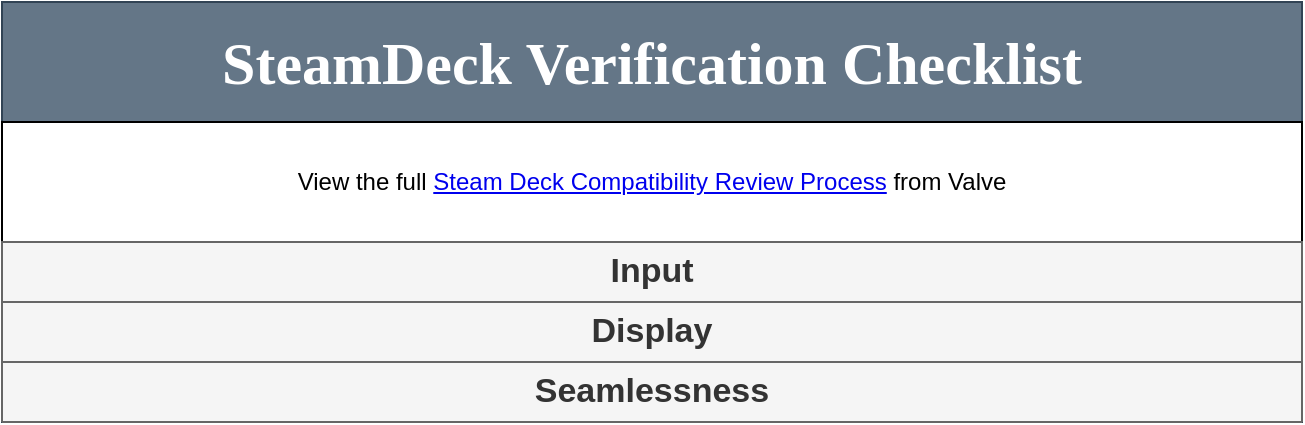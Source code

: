 <mxfile version="22.1.7" type="github" pages="2">
  <diagram id="k-BuP4soah1h3poQQQ5J" name="SteamDeck Verification Checklist">
    <mxGraphModel dx="1434" dy="774" grid="1" gridSize="10" guides="1" tooltips="1" connect="1" arrows="1" fold="1" page="1" pageScale="1" pageWidth="850" pageHeight="1100" math="0" shadow="0">
      <root>
        <mxCell id="0" />
        <mxCell id="1" parent="0" />
        <mxCell id="pAkYzeAB4W399V6Kurm9-37" value="&lt;div style=&quot;font-size: 30px;&quot;&gt;SteamDeck Verification Checklist&lt;/div&gt;" style="swimlane;fontStyle=1;childLayout=stackLayout;horizontal=1;startSize=60;horizontalStack=0;resizeParent=1;resizeParentMax=0;resizeLast=0;collapsible=1;marginBottom=0;whiteSpace=wrap;html=1;fontSize=12;fillColor=#647687;strokeColor=#314354;fontColor=#ffffff;fontFamily=Orbitron;fontSource=https%3A%2F%2Ffonts.googleapis.com%2Fcss%3Ffamily%3DOrbitron;" parent="1" vertex="1">
          <mxGeometry x="100" y="80" width="650" height="210" as="geometry" />
        </mxCell>
        <mxCell id="DuCYuQeuHjRbq4vLOvyN-1" value="View the full &lt;a href=&quot;https://partner.steamgames.com/doc/steamdeck/compat&quot;&gt;Steam Deck Compatibility Review Process&lt;/a&gt; from Valve" style="rounded=0;whiteSpace=wrap;html=1;" parent="pAkYzeAB4W399V6Kurm9-37" vertex="1">
          <mxGeometry y="60" width="650" height="60" as="geometry" />
        </mxCell>
        <mxCell id="pAkYzeAB4W399V6Kurm9-10" value="&lt;div style=&quot;font-size: 17px;&quot;&gt;Input&lt;/div&gt;" style="swimlane;fontStyle=1;childLayout=stackLayout;horizontal=1;startSize=30;horizontalStack=0;resizeParent=1;resizeParentMax=0;resizeLast=0;collapsible=1;marginBottom=0;whiteSpace=wrap;html=1;rounded=1;fontSize=17;fillColor=#f5f5f5;fontColor=#333333;strokeColor=#666666;" parent="pAkYzeAB4W399V6Kurm9-37" vertex="1" collapsed="1">
          <mxGeometry y="120" width="650" height="30" as="geometry">
            <mxRectangle y="120" width="650" height="810" as="alternateBounds" />
          </mxGeometry>
        </mxCell>
        <mxCell id="pC0vIboM5VZAy-pBozo2-1" value="Controller Support" style="rounded=0;whiteSpace=wrap;html=1;container=1;verticalAlign=top;recursiveResize=0;fillColor=#d5e8d4;strokeColor=#82b366;" parent="pAkYzeAB4W399V6Kurm9-10" vertex="1">
          <mxGeometry y="30" width="650" height="110" as="geometry">
            <mxRectangle y="30" width="650" height="30" as="alternateBounds" />
          </mxGeometry>
        </mxCell>
        <mxCell id="pC0vIboM5VZAy-pBozo2-13" value="&amp;nbsp;Your game must support Steam Deck&#39;s physical controls. The default controller configuration must provide users with the ability to access all content. Players must not need to adjust any in-game settings in order to enable controller support or this configuration." style="rounded=0;whiteSpace=wrap;html=1;align=left;fillColor=none;strokeColor=none;" parent="pC0vIboM5VZAy-pBozo2-1" vertex="1">
          <mxGeometry x="10" y="30" width="630" height="60" as="geometry" />
        </mxCell>
        <mxCell id="pC0vIboM5VZAy-pBozo2-2" value="Controller Glyphs" style="rounded=0;whiteSpace=wrap;html=1;verticalAlign=top;container=1;recursiveResize=0;fillColor=#d5e8d4;strokeColor=#82b366;" parent="pAkYzeAB4W399V6Kurm9-10" vertex="1">
          <mxGeometry y="140" width="650" height="335" as="geometry">
            <mxRectangle y="140" width="650" height="30" as="alternateBounds" />
          </mxGeometry>
        </mxCell>
        <mxCell id="pC0vIboM5VZAy-pBozo2-15" value="&lt;p style=&quot;font-size: 13px;&quot;&gt;When using Steam Deck&#39;s physical controls, on-screen glyphs must either match Deck button names, or match Xbox 360/One button names. Mouse and keyboard glyphs should not be shown if they are not the active input. Interacting with any physical Deck controls using the default configuration must not show non-controller glyphs. (&lt;i style=&quot;font-family: &amp;quot;Motiva Sans&amp;quot;, sans-serif;&quot;&gt;Recommendations: We strongly recommend using the&amp;nbsp;&lt;a style=&quot;border: 0px; margin: 0px; padding: 0px;&quot; rel=&quot;noreferrer&quot; target=&quot;_blank&quot; href=&quot;https://partner.steamgames.com/doc/api/isteaminput&quot;&gt;SteamInput API&lt;/a&gt;, which will automatically show the correct glyphs regardless of which input device the user is using.&lt;/i&gt;&lt;span style=&quot;font-family: &amp;quot;Motiva Sans&amp;quot;, sans-serif;&quot;&gt;)&lt;/span&gt;&lt;/p&gt;" style="rounded=0;whiteSpace=wrap;html=1;align=left;recursiveResize=0;strokeColor=none;fillColor=none;" parent="pC0vIboM5VZAy-pBozo2-2" vertex="1">
          <mxGeometry x="40" y="30" width="590" height="120" as="geometry" />
        </mxCell>
        <mxCell id="f2NvK9U8G01JnPXXEeDP-1" value="" style="group" parent="pC0vIboM5VZAy-pBozo2-2" vertex="1" connectable="0">
          <mxGeometry x="50" y="165" width="550" height="150" as="geometry" />
        </mxCell>
        <mxCell id="pC0vIboM5VZAy-pBozo2-16" value="Install GodotSteam Plugin or use GodotSteam Precompile" style="rounded=0;whiteSpace=wrap;html=1;" parent="f2NvK9U8G01JnPXXEeDP-1" vertex="1">
          <mxGeometry width="236.867" height="60" as="geometry" />
        </mxCell>
        <mxCell id="pC0vIboM5VZAy-pBozo2-17" value="Set up autoload with Steam script from plugin" style="whiteSpace=wrap;html=1;rounded=0;" parent="f2NvK9U8G01JnPXXEeDP-1" vertex="1">
          <mxGeometry x="313.133" width="236.867" height="60" as="geometry" />
        </mxCell>
        <mxCell id="pC0vIboM5VZAy-pBozo2-19" value="Add Steam App ID to script" style="whiteSpace=wrap;html=1;rounded=0;" parent="f2NvK9U8G01JnPXXEeDP-1" vertex="1">
          <mxGeometry x="313.133" y="90" width="236.867" height="60" as="geometry" />
        </mxCell>
        <mxCell id="pC0vIboM5VZAy-pBozo2-21" value="Refer to &lt;a href=&quot;https://godotsteam.com/classes/input/&quot;&gt;GodotSteam Input Documentation&lt;/a&gt; for calls" style="whiteSpace=wrap;html=1;rounded=0;" parent="f2NvK9U8G01JnPXXEeDP-1" vertex="1">
          <mxGeometry y="90" width="236.867" height="60" as="geometry" />
        </mxCell>
        <mxCell id="pC0vIboM5VZAy-pBozo2-18" value="" style="edgeStyle=orthogonalEdgeStyle;rounded=0;orthogonalLoop=1;jettySize=auto;html=1;" parent="f2NvK9U8G01JnPXXEeDP-1" source="pC0vIboM5VZAy-pBozo2-16" target="pC0vIboM5VZAy-pBozo2-17" edge="1">
          <mxGeometry relative="1" as="geometry" />
        </mxCell>
        <mxCell id="pC0vIboM5VZAy-pBozo2-20" value="" style="edgeStyle=orthogonalEdgeStyle;rounded=0;orthogonalLoop=1;jettySize=auto;html=1;" parent="f2NvK9U8G01JnPXXEeDP-1" source="pC0vIboM5VZAy-pBozo2-17" target="pC0vIboM5VZAy-pBozo2-19" edge="1">
          <mxGeometry relative="1" as="geometry" />
        </mxCell>
        <mxCell id="pC0vIboM5VZAy-pBozo2-22" value="" style="edgeStyle=orthogonalEdgeStyle;rounded=0;orthogonalLoop=1;jettySize=auto;html=1;" parent="f2NvK9U8G01JnPXXEeDP-1" source="pC0vIboM5VZAy-pBozo2-19" target="pC0vIboM5VZAy-pBozo2-21" edge="1">
          <mxGeometry relative="1" as="geometry" />
        </mxCell>
        <mxCell id="pC0vIboM5VZAy-pBozo2-3" value="Text Input" style="rounded=0;whiteSpace=wrap;html=1;verticalAlign=top;container=1;fillColor=#d5e8d4;strokeColor=#82b366;recursiveResize=0;" parent="pAkYzeAB4W399V6Kurm9-10" vertex="1">
          <mxGeometry y="475" width="650" height="335" as="geometry">
            <mxRectangle y="475" width="650" height="30" as="alternateBounds" />
          </mxGeometry>
        </mxCell>
        <mxCell id="f2NvK9U8G01JnPXXEeDP-2" value="" style="group" parent="pC0vIboM5VZAy-pBozo2-3" vertex="1" connectable="0">
          <mxGeometry x="9.91" y="39" width="620.09" height="284.57" as="geometry" />
        </mxCell>
        <mxCell id="pAkYzeAB4W399V6Kurm9-1" value="See &lt;a href=&quot;https://partner.steamgames.com/doc/api/ISteamUtils#ShowFloatingGamepadTextInput&quot;&gt;Steamworks API Reference&lt;/a&gt; for showing on-screen keyboard" style="rounded=0;whiteSpace=wrap;html=1;" parent="f2NvK9U8G01JnPXXEeDP-2" vertex="1">
          <mxGeometry x="171.547" y="231" width="277.008" height="53.57" as="geometry" />
        </mxCell>
        <mxCell id="pAkYzeAB4W399V6Kurm9-17" value=" If your game requires text input (eg., for naming a character or a save file), you must either use a &lt;a rel=&quot;noreferrer&quot; target=&quot;_blank&quot; href=&quot;https://partner.steamgames.com/doc/steamdeck/recommendations#Input&quot;&gt;Steamworks API for text entry&lt;/a&gt; to open the on-screen keyboard for players using a controller, or have your own built-in entry that allows users to enter text in their language using only a controller." style="text;html=1;strokeColor=none;fillColor=none;align=center;verticalAlign=middle;whiteSpace=wrap;rounded=0;" parent="f2NvK9U8G01JnPXXEeDP-2" vertex="1">
          <mxGeometry width="620.09" height="81.43" as="geometry" />
        </mxCell>
        <mxCell id="pAkYzeAB4W399V6Kurm9-19" value="Call either &#39;showFloatingGamepadTextInput()` or `showGamepadTextInput()` as your project dictates when it requires text input from the user, as when choosing a screen name, or input inventory quantities.&lt;br&gt;&lt;a href=&quot;https://godotsteam.com/classes/utils/#showfloatinggamepadtextinput&quot;&gt;GodotSteam Docs for GamepadTextInput functions&lt;/a&gt;" style="rounded=0;whiteSpace=wrap;html=1;" parent="f2NvK9U8G01JnPXXEeDP-2" vertex="1">
          <mxGeometry x="18.269" y="96.719" width="596.874" height="108.571" as="geometry" />
        </mxCell>
        <mxCell id="pAkYzeAB4W399V6Kurm9-20" value="&lt;div style=&quot;font-size: 17px;&quot;&gt;Display&lt;/div&gt;" style="swimlane;fontStyle=1;childLayout=stackLayout;horizontal=1;startSize=30;horizontalStack=0;resizeParent=1;resizeParentMax=0;resizeLast=0;collapsible=1;marginBottom=0;whiteSpace=wrap;html=1;rounded=1;fontSize=17;fillColor=#f5f5f5;strokeColor=#666666;fontColor=#333333;" parent="pAkYzeAB4W399V6Kurm9-37" vertex="1" collapsed="1">
          <mxGeometry y="150" width="650" height="30" as="geometry">
            <mxRectangle y="240" width="650" height="120" as="alternateBounds" />
          </mxGeometry>
        </mxCell>
        <mxCell id="pC0vIboM5VZAy-pBozo2-4" value="Resolution Support" style="rounded=0;whiteSpace=wrap;html=1;verticalAlign=top;container=1;fillColor=#f8cecc;strokeColor=#b85450;recursiveResize=0;" parent="pAkYzeAB4W399V6Kurm9-20" vertex="1" collapsed="1">
          <mxGeometry y="30" width="650" height="30" as="geometry">
            <mxRectangle y="30" width="500" height="210" as="alternateBounds" />
          </mxGeometry>
        </mxCell>
        <mxCell id="pAkYzeAB4W399V6Kurm9-24" value="&lt;div align=&quot;left&quot;&gt;The game must run at a resolution supported by Steam Deck.&lt;/div&gt;&lt;div&gt;&lt;br&gt;&lt;/div&gt;&lt;div align=&quot;left&quot;&gt;(&lt;i&gt;Recommendations: Whenever possible, we recommend you support the Deck&#39;s native resolutions of 1280x800 (preferred) or 1280x720.&lt;/i&gt;)&lt;/div&gt;" style="text;html=1;strokeColor=none;fillColor=none;align=center;verticalAlign=middle;whiteSpace=wrap;rounded=0;" parent="pC0vIboM5VZAy-pBozo2-4" vertex="1">
          <mxGeometry x="10" y="40" width="540" height="70" as="geometry" />
        </mxCell>
        <mxCell id="pAkYzeAB4W399V6Kurm9-25" value="Set up in the Project Settings menu of your Godot project" style="rounded=0;whiteSpace=wrap;html=1;" parent="pC0vIboM5VZAy-pBozo2-4" vertex="1">
          <mxGeometry x="160" y="130" width="230" height="60" as="geometry" />
        </mxCell>
        <mxCell id="pC0vIboM5VZAy-pBozo2-5" value="Default Configuration" style="rounded=0;whiteSpace=wrap;html=1;verticalAlign=top;container=1;fillColor=#f8cecc;strokeColor=#b85450;" parent="pAkYzeAB4W399V6Kurm9-20" vertex="1" collapsed="1">
          <mxGeometry y="60" width="650" height="30" as="geometry">
            <mxRectangle y="60" width="560" height="80" as="alternateBounds" />
          </mxGeometry>
        </mxCell>
        <mxCell id="pAkYzeAB4W399V6Kurm9-26" value="The game must ship with a default configuration on Deck that results in a playable framerate." style="text;html=1;strokeColor=none;fillColor=none;align=left;verticalAlign=middle;whiteSpace=wrap;rounded=0;" parent="pC0vIboM5VZAy-pBozo2-5" vertex="1">
          <mxGeometry x="22.5" y="30" width="515" height="30" as="geometry" />
        </mxCell>
        <mxCell id="pC0vIboM5VZAy-pBozo2-6" value="Text Legibility" style="rounded=0;whiteSpace=wrap;html=1;verticalAlign=top;container=1;fillColor=#f8cecc;strokeColor=#b85450;recursiveResize=0;" parent="pAkYzeAB4W399V6Kurm9-20" vertex="1" collapsed="1">
          <mxGeometry y="90" width="650" height="30" as="geometry">
            <mxRectangle y="90" width="560" height="300" as="alternateBounds" />
          </mxGeometry>
        </mxCell>
        <mxCell id="pAkYzeAB4W399V6Kurm9-27" value="&lt;div align=&quot;left&quot;&gt;Interface text must be easily readable at a distance of 12 inches/30 cm &lt;br&gt;from the screen. In other words, the smallest on-screen font character &lt;br&gt;&lt;/div&gt;&lt;div align=&quot;left&quot;&gt;should never fall below 9 pixels in height at 1280x800.&lt;/div&gt;&lt;div align=&quot;left&quot;&gt;&lt;br&gt;&lt;/div&gt;&lt;div align=&quot;left&quot;&gt;(&lt;i&gt;Recommendations: &lt;/i&gt;&lt;i&gt;We expect Steam Deck will be used in a wide variety of lighting and &lt;/i&gt;&lt;br&gt;&lt;/div&gt;&lt;div align=&quot;left&quot;&gt;&lt;i&gt;physical configurations, such as being connected to a TV, monitor or keyboard. We recommend supporting user-configurable text size and, when &lt;/i&gt;&lt;i&gt;possible, contrast. While 9px is the absolute minimum text size for &lt;/i&gt;&lt;i&gt;approval, we recommend aiming for 12px whenever possible.&lt;/i&gt;)&lt;/div&gt;" style="text;html=1;strokeColor=none;fillColor=none;align=left;verticalAlign=middle;whiteSpace=wrap;rounded=0;" parent="pC0vIboM5VZAy-pBozo2-6" vertex="1">
          <mxGeometry x="20" y="40" width="490" height="120" as="geometry" />
        </mxCell>
        <mxCell id="pAkYzeAB4W399V6Kurm9-30" value="" style="edgeStyle=orthogonalEdgeStyle;rounded=0;orthogonalLoop=1;jettySize=auto;html=1;" parent="pC0vIboM5VZAy-pBozo2-6" source="pAkYzeAB4W399V6Kurm9-28" target="pAkYzeAB4W399V6Kurm9-29" edge="1">
          <mxGeometry relative="1" as="geometry" />
        </mxCell>
        <mxCell id="pAkYzeAB4W399V6Kurm9-28" value="Set up Theme with correct font sizing" style="rounded=0;whiteSpace=wrap;html=1;" parent="pC0vIboM5VZAy-pBozo2-6" vertex="1">
          <mxGeometry x="30" y="190" width="120" height="90" as="geometry" />
        </mxCell>
        <mxCell id="pAkYzeAB4W399V6Kurm9-29" value="SteamDeck-specific theme can be chosen and applied at runtime by adding a `steamdeck` feature tag to the export template, then checking for that feature using OS.has_feature(&quot;steamdeck&quot;) call" style="whiteSpace=wrap;html=1;rounded=0;" parent="pC0vIboM5VZAy-pBozo2-6" vertex="1">
          <mxGeometry x="220" y="190" width="310" height="90" as="geometry" />
        </mxCell>
        <mxCell id="pAkYzeAB4W399V6Kurm9-31" value="Seamlessness" style="swimlane;fontStyle=1;childLayout=stackLayout;horizontal=1;startSize=30;horizontalStack=0;resizeParent=1;resizeParentMax=0;resizeLast=0;collapsible=1;marginBottom=0;whiteSpace=wrap;html=1;swimlaneFillColor=none;fillStyle=solid;glass=0;swimlaneLine=1;rounded=1;fontSize=17;fillColor=#f5f5f5;strokeColor=#666666;fontColor=#333333;" parent="pAkYzeAB4W399V6Kurm9-37" vertex="1" collapsed="1">
          <mxGeometry y="180" width="650" height="30" as="geometry">
            <mxRectangle y="90" width="590" height="90" as="alternateBounds" />
          </mxGeometry>
        </mxCell>
        <mxCell id="pC0vIboM5VZAy-pBozo2-7" value="No device compatibility warnings" style="rounded=0;whiteSpace=wrap;html=1;verticalAlign=top;container=1;fillColor=#f8cecc;strokeColor=#b85450;recursiveResize=0;" parent="pAkYzeAB4W399V6Kurm9-31" vertex="1" collapsed="1">
          <mxGeometry y="30" width="590" height="30" as="geometry">
            <mxRectangle y="30" width="500" height="115" as="alternateBounds" />
          </mxGeometry>
        </mxCell>
        <mxCell id="pAkYzeAB4W399V6Kurm9-35" value="&lt;div align=&quot;left&quot;&gt;The app must not present the user with information that the Deck software (ie., specific Linux distribution) or hardware (ie., GPU) is unsupported.&lt;/div&gt;" style="text;html=1;strokeColor=none;fillColor=none;align=left;verticalAlign=middle;whiteSpace=wrap;rounded=0;" parent="pC0vIboM5VZAy-pBozo2-7" vertex="1">
          <mxGeometry x="20" y="45" width="460" height="55" as="geometry" />
        </mxCell>
        <mxCell id="pC0vIboM5VZAy-pBozo2-8" value="Launchers*" style="rounded=0;whiteSpace=wrap;html=1;verticalAlign=top;container=1;fillColor=#f8cecc;strokeColor=#b85450;" parent="pAkYzeAB4W399V6Kurm9-31" vertex="1" collapsed="1">
          <mxGeometry y="60" width="590" height="30" as="geometry">
            <mxRectangle y="60" width="500" height="130" as="alternateBounds" />
          </mxGeometry>
        </mxCell>
        <mxCell id="pAkYzeAB4W399V6Kurm9-36" value="&lt;div align=&quot;left&quot;&gt;For games with launchers, those launchers also must meet the requirements listed here, including full navigability with a controller.&lt;/div&gt;&lt;div align=&quot;left&quot;&gt;&lt;br&gt;&lt;/div&gt;&lt;div align=&quot;left&quot;&gt; (&lt;i&gt;Recommendations: We recommend strongly against requiring the user to navigate a launcher to play your game.&lt;/i&gt;)&lt;/div&gt;" style="text;html=1;strokeColor=none;fillColor=none;align=left;verticalAlign=middle;whiteSpace=wrap;rounded=0;" parent="pC0vIboM5VZAy-pBozo2-8" vertex="1">
          <mxGeometry x="10" y="30" width="470" height="78" as="geometry" />
        </mxCell>
      </root>
    </mxGraphModel>
  </diagram>
  <diagram id="LiaL9THgssg9DFyeBbDI" name="Store Assets Checklist">
    <mxGraphModel dx="1434" dy="774" grid="1" gridSize="10" guides="1" tooltips="1" connect="1" arrows="1" fold="1" page="1" pageScale="1" pageWidth="850" pageHeight="1100" math="0" shadow="0">
      <root>
        <mxCell id="0" />
        <mxCell id="1" parent="0" />
        <mxCell id="qBdc02s06b4DXhgkFweo-1" value="&lt;a href=&quot;https://partner.steamgames.com/doc/store/assets&quot;&gt;Graphical Assets Overview&lt;/a&gt; from Valve" style="rounded=0;whiteSpace=wrap;html=1;" parent="1" vertex="1">
          <mxGeometry x="255" y="30" width="340" height="60" as="geometry" />
        </mxCell>
        <mxCell id="qBdc02s06b4DXhgkFweo-237" value="&lt;font style=&quot;font-size: 30px;&quot; data-font-src=&quot;https://fonts.googleapis.com/css?family=Orbitron&quot; face=&quot;Orbitron&quot;&gt;&lt;b&gt;Steam Graphical Assets&lt;/b&gt;&lt;/font&gt;" style="swimlane;fontStyle=0;childLayout=stackLayout;horizontal=1;startSize=60;horizontalStack=0;resizeParent=1;resizeParentMax=0;resizeLast=0;collapsible=0;marginBottom=0;whiteSpace=wrap;html=1;fillColor=#647687;strokeColor=#314354;fontColor=#ffffff;editable=0;" parent="1" vertex="1">
          <mxGeometry x="160" y="120" width="530" height="220" as="geometry" />
        </mxCell>
        <mxCell id="qBdc02s06b4DXhgkFweo-2" value="&lt;b&gt;&lt;font style=&quot;font-size: 24px;&quot;&gt;Store Assets&lt;/font&gt;&lt;/b&gt;" style="swimlane;fontStyle=0;childLayout=stackLayout;horizontal=1;startSize=30;horizontalStack=0;resizeParent=1;resizeParentMax=0;resizeLast=0;collapsible=1;marginBottom=0;whiteSpace=wrap;html=1;container=1;dropTarget=1;editable=0;" parent="qBdc02s06b4DXhgkFweo-237" vertex="1" collapsed="1">
          <mxGeometry y="60" width="530" height="40" as="geometry">
            <mxRectangle y="60" width="530" height="300" as="alternateBounds" />
          </mxGeometry>
        </mxCell>
        <mxCell id="rqxSRLIoyrN25bZTarVw-4" value="&lt;a href=&quot;https://partner.steamgames.com/doc/store/assets/standard&quot;&gt;Steamworks Store Graphical Assets Page&lt;/a&gt;" style="rounded=0;whiteSpace=wrap;html=1;fillColor=#eeeeee;strokeColor=#36393d;editable=0;" parent="qBdc02s06b4DXhgkFweo-2" vertex="1">
          <mxGeometry y="30" width="530" height="60" as="geometry" />
        </mxCell>
        <mxCell id="qBdc02s06b4DXhgkFweo-20" value="Header Capsule - 460 x 215 px" style="swimlane;fontStyle=5;childLayout=stackLayout;horizontal=1;startSize=30;horizontalStack=0;resizeParent=1;resizeParentMax=0;resizeLast=0;collapsible=1;marginBottom=0;whiteSpace=wrap;html=1;fillColor=#f8cecc;strokeColor=#b85450;" parent="qBdc02s06b4DXhgkFweo-2" vertex="1" collapsed="1">
          <mxGeometry y="90" width="530" height="30" as="geometry">
            <mxRectangle y="90" width="530" height="330" as="alternateBounds" />
          </mxGeometry>
        </mxCell>
        <mxCell id="qBdc02s06b4DXhgkFweo-24" value="&lt;div&gt;&lt;b&gt;Usage&lt;/b&gt;&lt;/div&gt;" style="rounded=0;whiteSpace=wrap;html=1;align=center;verticalAlign=top;container=1;horizontal=0;fillColor=#dae8fc;strokeColor=#6c8ebf;" parent="qBdc02s06b4DXhgkFweo-20" vertex="1">
          <mxGeometry y="30" width="530" height="80" as="geometry">
            <mxRectangle y="30" width="530" height="30" as="alternateBounds" />
          </mxGeometry>
        </mxCell>
        <mxCell id="qBdc02s06b4DXhgkFweo-25" value="This appears at the top of the store page, in the &#39;Recommended For You&#39; section, in browse views on Big Picture mode, and for Daily Deals if applicable." style="text;html=1;strokeColor=none;fillColor=none;align=left;verticalAlign=middle;whiteSpace=wrap;rounded=0;" parent="qBdc02s06b4DXhgkFweo-24" vertex="1">
          <mxGeometry x="65.81" y="10" width="424.19" height="60" as="geometry" />
        </mxCell>
        <mxCell id="qBdc02s06b4DXhgkFweo-32" value="&lt;b&gt;Design&lt;/b&gt;" style="rounded=0;whiteSpace=wrap;html=1;align=center;verticalAlign=top;container=1;horizontal=0;fillColor=#dae8fc;strokeColor=#6c8ebf;" parent="qBdc02s06b4DXhgkFweo-20" vertex="1">
          <mxGeometry y="110" width="530" height="80" as="geometry">
            <mxRectangle y="110" width="530" height="30" as="alternateBounds" />
          </mxGeometry>
        </mxCell>
        <mxCell id="qBdc02s06b4DXhgkFweo-33" value="This image should focus on the branding of your product. For best results, please use the same artwork that you use for any retail box or marketing and make sure the logo and game name is clearly legible." style="text;html=1;strokeColor=none;fillColor=none;align=left;verticalAlign=middle;whiteSpace=wrap;rounded=0;" parent="qBdc02s06b4DXhgkFweo-32" vertex="1">
          <mxGeometry x="65.81" y="10" width="424.19" height="60" as="geometry" />
        </mxCell>
        <mxCell id="qBdc02s06b4DXhgkFweo-34" value="&lt;div&gt;&lt;b&gt;Size&lt;/b&gt;&lt;/div&gt;" style="rounded=0;whiteSpace=wrap;html=1;align=center;verticalAlign=top;container=1;horizontal=0;fillColor=#dae8fc;strokeColor=#6c8ebf;" parent="qBdc02s06b4DXhgkFweo-20" vertex="1">
          <mxGeometry y="190" width="530" height="80" as="geometry">
            <mxRectangle y="190" width="530" height="30" as="alternateBounds" />
          </mxGeometry>
        </mxCell>
        <mxCell id="qBdc02s06b4DXhgkFweo-35" value="Please provide &#39;460px x 215px&#39; . A &#39;292px x 136px&#39; image will be automatically generated from this." style="text;html=1;strokeColor=none;fillColor=none;align=left;verticalAlign=middle;whiteSpace=wrap;rounded=0;" parent="qBdc02s06b4DXhgkFweo-34" vertex="1">
          <mxGeometry x="65.81" y="10" width="424.19" height="60" as="geometry" />
        </mxCell>
        <mxCell id="rqxSRLIoyrN25bZTarVw-51" value="" style="rounded=0;whiteSpace=wrap;html=1;container=1;collapsible=0;dropTarget=1;fillColor=#f5f5f5;strokeColor=#666666;fontColor=#333333;" parent="qBdc02s06b4DXhgkFweo-20" vertex="1">
          <mxGeometry y="270" width="530" height="60" as="geometry" />
        </mxCell>
        <mxCell id="rqxSRLIoyrN25bZTarVw-52" value="Designed &amp;amp; Saved" style="rounded=1;fillColor=#F0F2F5;strokeColor=#D8DCE3;align=left;verticalAlign=middle;fontStyle=0;fontSize=12;labelPosition=right;verticalLabelPosition=middle;spacingLeft=10;html=1;shadow=0;dashed=0" parent="rqxSRLIoyrN25bZTarVw-51" vertex="1">
          <mxGeometry x="200" y="13" width="12" height="12" as="geometry" />
        </mxCell>
        <mxCell id="rqxSRLIoyrN25bZTarVw-53" value="Uploaded" style="rounded=1;fillColor=#F0F2F5;strokeColor=#D8DCE3;align=left;verticalAlign=middle;fontStyle=0;fontSize=12;labelPosition=right;verticalLabelPosition=middle;spacingLeft=10;html=1;shadow=0;dashed=0" parent="rqxSRLIoyrN25bZTarVw-51" vertex="1">
          <mxGeometry x="200" y="31" width="12" height="12" as="geometry" />
        </mxCell>
        <mxCell id="qBdc02s06b4DXhgkFweo-36" value="Small Capsule - 231 x 87 px" style="swimlane;fontStyle=5;childLayout=stackLayout;horizontal=1;startSize=30;horizontalStack=0;resizeParent=1;resizeParentMax=0;resizeLast=0;collapsible=1;marginBottom=0;whiteSpace=wrap;html=1;fillColor=#f8cecc;strokeColor=#b85450;" parent="qBdc02s06b4DXhgkFweo-2" vertex="1" collapsed="1">
          <mxGeometry y="120" width="530" height="30" as="geometry">
            <mxRectangle y="120" width="530" height="210" as="alternateBounds" />
          </mxGeometry>
        </mxCell>
        <mxCell id="qBdc02s06b4DXhgkFweo-37" value="&lt;div&gt;&lt;b&gt;Usage&lt;/b&gt;&lt;/div&gt;" style="rounded=0;whiteSpace=wrap;html=1;align=center;verticalAlign=top;container=1;horizontal=0;fillColor=#dae8fc;strokeColor=#6c8ebf;" parent="qBdc02s06b4DXhgkFweo-36" vertex="1" collapsed="1">
          <mxGeometry y="30" width="530" height="30" as="geometry">
            <mxRectangle y="30" width="510" height="80" as="alternateBounds" />
          </mxGeometry>
        </mxCell>
        <mxCell id="qBdc02s06b4DXhgkFweo-38" value="These are used for various lists throughout Steam. Search results, top-sellers, new releases, etc. " style="text;html=1;strokeColor=none;fillColor=none;align=left;verticalAlign=middle;whiteSpace=wrap;rounded=0;" parent="qBdc02s06b4DXhgkFweo-37" vertex="1">
          <mxGeometry x="65.81" y="10" width="424.19" height="60" as="geometry" />
        </mxCell>
        <mxCell id="qBdc02s06b4DXhgkFweo-39" value="&lt;b&gt;Design&lt;/b&gt;" style="rounded=0;whiteSpace=wrap;html=1;align=center;verticalAlign=top;container=1;horizontal=0;fillColor=#dae8fc;strokeColor=#6c8ebf;" parent="qBdc02s06b4DXhgkFweo-36" vertex="1" collapsed="1">
          <mxGeometry y="60" width="530" height="30" as="geometry">
            <mxRectangle y="60" width="510" height="80" as="alternateBounds" />
          </mxGeometry>
        </mxCell>
        <mxCell id="qBdc02s06b4DXhgkFweo-40" value="These are small, so for best results focus on making the logo clearly legible. " style="text;html=1;strokeColor=none;fillColor=none;align=left;verticalAlign=middle;whiteSpace=wrap;rounded=0;" parent="qBdc02s06b4DXhgkFweo-39" vertex="1">
          <mxGeometry x="65.81" y="10" width="424.19" height="60" as="geometry" />
        </mxCell>
        <mxCell id="qBdc02s06b4DXhgkFweo-41" value="&lt;div&gt;&lt;b&gt;Size&lt;/b&gt;&lt;/div&gt;" style="rounded=0;whiteSpace=wrap;html=1;align=center;verticalAlign=top;container=1;horizontal=0;fillColor=#dae8fc;strokeColor=#6c8ebf;" parent="qBdc02s06b4DXhgkFweo-36" vertex="1" collapsed="1">
          <mxGeometry y="90" width="530" height="30" as="geometry">
            <mxRectangle y="90" width="510" height="80" as="alternateBounds" />
          </mxGeometry>
        </mxCell>
        <mxCell id="qBdc02s06b4DXhgkFweo-42" value=" Please provide 231 x 87 px image. From that, two smaller sizes (120x45 and 184x69) capsules are automatically generated." style="text;html=1;strokeColor=none;fillColor=none;align=left;verticalAlign=middle;whiteSpace=wrap;rounded=0;" parent="qBdc02s06b4DXhgkFweo-41" vertex="1">
          <mxGeometry x="65.81" y="10" width="424.19" height="60" as="geometry" />
        </mxCell>
        <mxCell id="qBdc02s06b4DXhgkFweo-78" value="&lt;b&gt;Other Requirements&lt;br&gt;&lt;/b&gt;" style="rounded=0;whiteSpace=wrap;html=1;align=center;verticalAlign=top;container=1;horizontal=0;fillColor=#dae8fc;strokeColor=#6c8ebf;" parent="qBdc02s06b4DXhgkFweo-36" vertex="1" collapsed="1">
          <mxGeometry y="120" width="530" height="30" as="geometry">
            <mxRectangle y="270" width="510" height="100" as="alternateBounds" />
          </mxGeometry>
        </mxCell>
        <mxCell id="qBdc02s06b4DXhgkFweo-79" value="Small Capsule should contain readable logo, even at smallest size. In most cases, this means your logo should nearly fill the small capsule." style="text;html=1;strokeColor=none;fillColor=none;align=left;verticalAlign=middle;whiteSpace=wrap;rounded=0;" parent="qBdc02s06b4DXhgkFweo-78" vertex="1">
          <mxGeometry x="65.81" y="12.5" width="424.19" height="75" as="geometry" />
        </mxCell>
        <mxCell id="rqxSRLIoyrN25bZTarVw-54" value="" style="rounded=0;whiteSpace=wrap;html=1;container=1;collapsible=0;dropTarget=1;fillColor=#f5f5f5;strokeColor=#666666;fontColor=#333333;" parent="qBdc02s06b4DXhgkFweo-36" vertex="1">
          <mxGeometry y="150" width="530" height="60" as="geometry" />
        </mxCell>
        <mxCell id="rqxSRLIoyrN25bZTarVw-55" value="Designed &amp;amp; Saved" style="rounded=1;fillColor=#F0F2F5;strokeColor=#D8DCE3;align=left;verticalAlign=middle;fontStyle=0;fontSize=12;labelPosition=right;verticalLabelPosition=middle;spacingLeft=10;html=1;shadow=0;dashed=0" parent="rqxSRLIoyrN25bZTarVw-54" vertex="1">
          <mxGeometry x="200" y="13" width="12" height="12" as="geometry" />
        </mxCell>
        <mxCell id="rqxSRLIoyrN25bZTarVw-56" value="Uploaded" style="rounded=1;fillColor=#F0F2F5;strokeColor=#D8DCE3;align=left;verticalAlign=middle;fontStyle=0;fontSize=12;labelPosition=right;verticalLabelPosition=middle;spacingLeft=10;html=1;shadow=0;dashed=0" parent="rqxSRLIoyrN25bZTarVw-54" vertex="1">
          <mxGeometry x="200" y="31" width="12" height="12" as="geometry" />
        </mxCell>
        <mxCell id="qBdc02s06b4DXhgkFweo-43" value="Main Capsule - 616 x 353 px" style="swimlane;fontStyle=5;childLayout=stackLayout;horizontal=1;startSize=30;horizontalStack=0;resizeParent=1;resizeParentMax=0;resizeLast=0;collapsible=1;marginBottom=0;whiteSpace=wrap;html=1;fillColor=#f8cecc;strokeColor=#b85450;" parent="qBdc02s06b4DXhgkFweo-2" vertex="1" collapsed="1">
          <mxGeometry y="150" width="530" height="30" as="geometry">
            <mxRectangle y="150" width="530" height="180" as="alternateBounds" />
          </mxGeometry>
        </mxCell>
        <mxCell id="qBdc02s06b4DXhgkFweo-44" value="&lt;div&gt;&lt;b&gt;Usage&lt;/b&gt;&lt;/div&gt;" style="rounded=0;whiteSpace=wrap;html=1;align=center;verticalAlign=top;container=1;horizontal=0;fillColor=#dae8fc;strokeColor=#6c8ebf;" parent="qBdc02s06b4DXhgkFweo-43" vertex="1" collapsed="1">
          <mxGeometry y="30" width="530" height="30" as="geometry">
            <mxRectangle y="30" width="510" height="80" as="alternateBounds" />
          </mxGeometry>
        </mxCell>
        <mxCell id="qBdc02s06b4DXhgkFweo-45" value="This image appears at the top of the Steam store home page in the Main Capsule carousel." style="text;html=1;strokeColor=none;fillColor=none;align=left;verticalAlign=middle;whiteSpace=wrap;rounded=0;" parent="qBdc02s06b4DXhgkFweo-44" vertex="1">
          <mxGeometry x="65.81" y="10" width="424.19" height="60" as="geometry" />
        </mxCell>
        <mxCell id="qBdc02s06b4DXhgkFweo-46" value="&lt;b&gt;Design&lt;/b&gt;" style="rounded=0;whiteSpace=wrap;html=1;align=center;verticalAlign=top;container=1;horizontal=0;fillColor=#dae8fc;strokeColor=#6c8ebf;" parent="qBdc02s06b4DXhgkFweo-43" vertex="1" collapsed="1">
          <mxGeometry y="60" width="530" height="30" as="geometry">
            <mxRectangle y="110" width="510" height="120" as="alternateBounds" />
          </mxGeometry>
        </mxCell>
        <mxCell id="qBdc02s06b4DXhgkFweo-47" value="For best results, please use the key art and logo that is being used for&lt;br/&gt; any retail boxes or marketing. Do not include quotes or other strings &lt;br/&gt;of text beyond the title of your game. The game&#39;s logotype should be &lt;br/&gt;easily legible against the background. The art used for them should &lt;br/&gt;immediately tell the customer something important about the game. It &lt;br/&gt;should be graphically-centric and give the user some sense of the &lt;br/&gt;game-play. " style="text;html=1;strokeColor=none;fillColor=none;align=left;verticalAlign=middle;whiteSpace=wrap;rounded=0;" parent="qBdc02s06b4DXhgkFweo-46" vertex="1">
          <mxGeometry x="65.81" y="15" width="424.19" height="90" as="geometry" />
        </mxCell>
        <mxCell id="qBdc02s06b4DXhgkFweo-48" value="&lt;div&gt;&lt;b&gt;Size&lt;/b&gt;&lt;/div&gt;" style="rounded=0;whiteSpace=wrap;html=1;align=center;verticalAlign=top;container=1;horizontal=0;fillColor=#dae8fc;strokeColor=#6c8ebf;" parent="qBdc02s06b4DXhgkFweo-43" vertex="1" collapsed="1">
          <mxGeometry y="90" width="530" height="30" as="geometry">
            <mxRectangle y="230" width="510" height="80" as="alternateBounds" />
          </mxGeometry>
        </mxCell>
        <mxCell id="qBdc02s06b4DXhgkFweo-49" value="&lt;strong&gt;&lt;/strong&gt;616 x 353 px" style="text;html=1;strokeColor=none;fillColor=none;align=left;verticalAlign=middle;whiteSpace=wrap;rounded=0;" parent="qBdc02s06b4DXhgkFweo-48" vertex="1">
          <mxGeometry x="65.81" y="10" width="424.19" height="60" as="geometry" />
        </mxCell>
        <mxCell id="rqxSRLIoyrN25bZTarVw-57" value="" style="rounded=0;whiteSpace=wrap;html=1;container=1;collapsible=0;dropTarget=1;fillColor=#f5f5f5;fontColor=#333333;strokeColor=#666666;" parent="qBdc02s06b4DXhgkFweo-43" vertex="1">
          <mxGeometry y="120" width="530" height="60" as="geometry" />
        </mxCell>
        <mxCell id="rqxSRLIoyrN25bZTarVw-58" value="Designed &amp;amp; Saved" style="rounded=1;fillColor=#F0F2F5;strokeColor=#D8DCE3;align=left;verticalAlign=middle;fontStyle=0;fontSize=12;labelPosition=right;verticalLabelPosition=middle;spacingLeft=10;html=1;shadow=0;dashed=0" parent="rqxSRLIoyrN25bZTarVw-57" vertex="1">
          <mxGeometry x="200" y="13" width="12" height="12" as="geometry" />
        </mxCell>
        <mxCell id="rqxSRLIoyrN25bZTarVw-59" value="Uploaded" style="rounded=1;fillColor=#F0F2F5;strokeColor=#D8DCE3;align=left;verticalAlign=middle;fontStyle=0;fontSize=12;labelPosition=right;verticalLabelPosition=middle;spacingLeft=10;html=1;shadow=0;dashed=0" parent="rqxSRLIoyrN25bZTarVw-57" vertex="1">
          <mxGeometry x="200" y="31" width="12" height="12" as="geometry" />
        </mxCell>
        <mxCell id="qBdc02s06b4DXhgkFweo-50" value="Vertical Capsule - 374 x 448 px" style="swimlane;fontStyle=5;childLayout=stackLayout;horizontal=1;startSize=30;horizontalStack=0;resizeParent=1;resizeParentMax=0;resizeLast=0;collapsible=1;marginBottom=0;whiteSpace=wrap;html=1;fillColor=#f8cecc;strokeColor=#b85450;" parent="qBdc02s06b4DXhgkFweo-2" vertex="1" collapsed="1">
          <mxGeometry y="180" width="530" height="30" as="geometry">
            <mxRectangle y="180" width="530" height="180" as="alternateBounds" />
          </mxGeometry>
        </mxCell>
        <mxCell id="qBdc02s06b4DXhgkFweo-51" value="&lt;div&gt;&lt;b&gt;Usage&lt;/b&gt;&lt;/div&gt;" style="rounded=0;whiteSpace=wrap;html=1;align=center;verticalAlign=top;container=1;horizontal=0;fillColor=#dae8fc;strokeColor=#6c8ebf;" parent="qBdc02s06b4DXhgkFweo-50" vertex="1" collapsed="1">
          <mxGeometry y="30" width="530" height="30" as="geometry">
            <mxRectangle y="30" width="510" height="80" as="alternateBounds" />
          </mxGeometry>
        </mxCell>
        <mxCell id="qBdc02s06b4DXhgkFweo-52" value="These can appear at the top of the front page during seasonal sales, and on other new sale pages." style="text;html=1;strokeColor=none;fillColor=none;align=left;verticalAlign=middle;whiteSpace=wrap;rounded=0;" parent="qBdc02s06b4DXhgkFweo-51" vertex="1">
          <mxGeometry x="65.81" y="10" width="424.19" height="60" as="geometry" />
        </mxCell>
        <mxCell id="qBdc02s06b4DXhgkFweo-53" value="&lt;b&gt;Design&lt;/b&gt;" style="rounded=0;whiteSpace=wrap;html=1;align=center;verticalAlign=top;container=1;horizontal=0;fillColor=#dae8fc;strokeColor=#6c8ebf;" parent="qBdc02s06b4DXhgkFweo-50" vertex="1" collapsed="1">
          <mxGeometry y="60" width="530" height="30" as="geometry">
            <mxRectangle y="110" width="510" height="120" as="alternateBounds" />
          </mxGeometry>
        </mxCell>
        <mxCell id="qBdc02s06b4DXhgkFweo-54" value="For best results, please use the key art and logo that is being used for&lt;br/&gt; any retail boxes or marketing. Do not include quotes or other strings &lt;br/&gt;of text beyond the title of your game. The game&#39;s logotype should be &lt;br/&gt;easily legible against the background. The art used for them should &lt;br/&gt;immediately tell the customer something important about the game. It &lt;br/&gt;should be graphically-centric and give the user some sense of the &lt;br/&gt;game-play. " style="text;html=1;strokeColor=none;fillColor=none;align=left;verticalAlign=middle;whiteSpace=wrap;rounded=0;" parent="qBdc02s06b4DXhgkFweo-53" vertex="1">
          <mxGeometry x="65.81" y="15" width="424.19" height="90" as="geometry" />
        </mxCell>
        <mxCell id="qBdc02s06b4DXhgkFweo-55" value="&lt;div&gt;&lt;b&gt;Size&lt;/b&gt;&lt;/div&gt;" style="rounded=0;whiteSpace=wrap;html=1;align=center;verticalAlign=top;container=1;horizontal=0;fillColor=#dae8fc;strokeColor=#6c8ebf;" parent="qBdc02s06b4DXhgkFweo-50" vertex="1" collapsed="1">
          <mxGeometry y="90" width="530" height="30" as="geometry">
            <mxRectangle y="230" width="510" height="80" as="alternateBounds" />
          </mxGeometry>
        </mxCell>
        <mxCell id="qBdc02s06b4DXhgkFweo-56" value="374px x 448px" style="text;html=1;strokeColor=none;fillColor=none;align=left;verticalAlign=middle;whiteSpace=wrap;rounded=0;" parent="qBdc02s06b4DXhgkFweo-55" vertex="1">
          <mxGeometry x="65.81" y="10" width="424.19" height="60" as="geometry" />
        </mxCell>
        <mxCell id="rqxSRLIoyrN25bZTarVw-60" value="" style="rounded=0;whiteSpace=wrap;html=1;container=1;collapsible=0;dropTarget=1;fillColor=#f5f5f5;fontColor=#333333;strokeColor=#666666;" parent="qBdc02s06b4DXhgkFweo-50" vertex="1">
          <mxGeometry y="120" width="530" height="60" as="geometry" />
        </mxCell>
        <mxCell id="rqxSRLIoyrN25bZTarVw-61" value="Designed &amp;amp; Saved" style="rounded=1;fillColor=#F0F2F5;strokeColor=#D8DCE3;align=left;verticalAlign=middle;fontStyle=0;fontSize=12;labelPosition=right;verticalLabelPosition=middle;spacingLeft=10;html=1;shadow=0;dashed=0" parent="rqxSRLIoyrN25bZTarVw-60" vertex="1">
          <mxGeometry x="200" y="13" width="12" height="12" as="geometry" />
        </mxCell>
        <mxCell id="rqxSRLIoyrN25bZTarVw-62" value="Uploaded" style="rounded=1;fillColor=#F0F2F5;strokeColor=#D8DCE3;align=left;verticalAlign=middle;fontStyle=0;fontSize=12;labelPosition=right;verticalLabelPosition=middle;spacingLeft=10;html=1;shadow=0;dashed=0" parent="rqxSRLIoyrN25bZTarVw-60" vertex="1">
          <mxGeometry x="200" y="31" width="12" height="12" as="geometry" />
        </mxCell>
        <mxCell id="qBdc02s06b4DXhgkFweo-57" value="Screenshots - Any Size *" style="swimlane;fontStyle=5;childLayout=stackLayout;horizontal=1;startSize=30;horizontalStack=0;resizeParent=1;resizeParentMax=0;resizeLast=0;collapsible=1;marginBottom=0;whiteSpace=wrap;html=1;fillColor=#f8cecc;strokeColor=#b85450;" parent="qBdc02s06b4DXhgkFweo-2" vertex="1" collapsed="1">
          <mxGeometry y="210" width="530" height="30" as="geometry">
            <mxRectangle y="210" width="530" height="730" as="alternateBounds" />
          </mxGeometry>
        </mxCell>
        <mxCell id="qBdc02s06b4DXhgkFweo-58" value="&lt;div&gt;&lt;b&gt;Usage&lt;/b&gt;&lt;/div&gt;" style="rounded=0;whiteSpace=wrap;html=1;align=center;verticalAlign=top;container=1;horizontal=0;fillColor=#dae8fc;strokeColor=#6c8ebf;" parent="qBdc02s06b4DXhgkFweo-57" vertex="1">
          <mxGeometry y="30" width="530" height="80" as="geometry">
            <mxRectangle y="30" width="510" height="30" as="alternateBounds" />
          </mxGeometry>
        </mxCell>
        <mxCell id="qBdc02s06b4DXhgkFweo-59" value="Screenshots are displayed on your store page, and on other pages where &lt;br/&gt;your game may be featured such as the Steam homepage. You must provide &lt;br/&gt;at least 5 screenshots of your product." style="text;html=1;strokeColor=none;fillColor=none;align=left;verticalAlign=middle;whiteSpace=wrap;rounded=0;" parent="qBdc02s06b4DXhgkFweo-58" vertex="1">
          <mxGeometry x="65.81" y="10" width="424.19" height="60" as="geometry" />
        </mxCell>
        <mxCell id="qBdc02s06b4DXhgkFweo-60" value="&lt;b&gt;Design&lt;/b&gt;" style="rounded=0;whiteSpace=wrap;html=1;align=center;verticalAlign=top;container=1;horizontal=0;fillColor=#dae8fc;strokeColor=#6c8ebf;" parent="qBdc02s06b4DXhgkFweo-57" vertex="1">
          <mxGeometry y="110" width="530" height="330" as="geometry">
            <mxRectangle y="110" width="510" height="30" as="alternateBounds" />
          </mxGeometry>
        </mxCell>
        <mxCell id="qBdc02s06b4DXhgkFweo-82" value="&lt;ul&gt;&lt;li&gt;Formatting - For best results, please provide screenshots in high-res, widescreen format. Any images you upload to the ‘screenshot’ section of your store page should be screenshots that show your game. This means avoiding using concept art, pre-rendered cinematic stills, or images that contain awards, marketing copy, or written product descriptions. For elements such as marketing copy, awards you’d like to show off, or descriptions of your Deluxe Edition, please use the specific spaces already available on your store page rather than including it in your screenshots.&lt;br&gt;&lt;br&gt;&lt;/li&gt;&lt;li&gt;Localizing - To upload localized versions of a screenshot, drag and drop alternative versions on to an existing screenshot&#39;s thumbnail. Language name can be used as a suffix to hint to the UI which language this screenshot should be in (For example, foo_japanese.jpg)&lt;br&gt;&lt;br&gt;&lt;/li&gt;&lt;li&gt;Mature Content - If your game has mature content, you should mark at least four screenshots as being suitable for all ages. Suitable screenshots should not contain gore, violence, or suggestive themes. These screenshots may be shown outside of your store page, such as on the front page. If you do not have enough screenshots flagged, your game may not appear in these places, even if it otherwise qualifies.&lt;/li&gt;&lt;/ul&gt;" style="text;strokeColor=none;fillColor=none;html=1;whiteSpace=wrap;verticalAlign=middle;overflow=hidden;" parent="qBdc02s06b4DXhgkFweo-60" vertex="1">
          <mxGeometry x="40" width="460" height="330" as="geometry" />
        </mxCell>
        <mxCell id="qBdc02s06b4DXhgkFweo-62" value="&lt;div&gt;&lt;b&gt;Size&lt;/b&gt;&lt;/div&gt;" style="rounded=0;whiteSpace=wrap;html=1;align=center;verticalAlign=top;container=1;horizontal=0;fillColor=#dae8fc;strokeColor=#6c8ebf;" parent="qBdc02s06b4DXhgkFweo-57" vertex="1">
          <mxGeometry y="440" width="530" height="80" as="geometry">
            <mxRectangle y="440" width="510" height="30" as="alternateBounds" />
          </mxGeometry>
        </mxCell>
        <mxCell id="qBdc02s06b4DXhgkFweo-63" value="1280x720 or 1920x1080" style="text;html=1;strokeColor=none;fillColor=none;align=left;verticalAlign=middle;whiteSpace=wrap;rounded=0;" parent="qBdc02s06b4DXhgkFweo-62" vertex="1">
          <mxGeometry x="65.81" y="10" width="424.19" height="60" as="geometry" />
        </mxCell>
        <mxCell id="qBdc02s06b4DXhgkFweo-80" value="&lt;b&gt;Notes&lt;/b&gt;" style="rounded=0;whiteSpace=wrap;html=1;align=center;verticalAlign=top;container=1;horizontal=0;fillColor=#dae8fc;strokeColor=#6c8ebf;" parent="qBdc02s06b4DXhgkFweo-57" vertex="1">
          <mxGeometry y="520" width="530" height="150" as="geometry">
            <mxRectangle y="520" width="510" height="30" as="alternateBounds" />
          </mxGeometry>
        </mxCell>
        <mxCell id="qBdc02s06b4DXhgkFweo-81" value="Screenshots should exclusively show the gameplay of your game. This means avoiding using concept art, pre-rendered cinematic stills, or images showing awards, marketing copy, written descriptions, and so on. Please show customers what your game is actually like to play. Menu screens should only be included if they are a unique component of your game. Showing the in-game UI can be helpful for players to understand how they will be interacting with your game." style="text;html=1;strokeColor=none;fillColor=none;align=left;verticalAlign=middle;whiteSpace=wrap;rounded=0;" parent="qBdc02s06b4DXhgkFweo-80" vertex="1">
          <mxGeometry x="65.81" y="18.75" width="424.19" height="112.5" as="geometry" />
        </mxCell>
        <mxCell id="rqxSRLIoyrN25bZTarVw-66" value="" style="rounded=0;whiteSpace=wrap;html=1;container=1;collapsible=0;dropTarget=1;fillColor=#f5f5f5;fontColor=#333333;strokeColor=#666666;" parent="qBdc02s06b4DXhgkFweo-57" vertex="1">
          <mxGeometry y="670" width="530" height="60" as="geometry" />
        </mxCell>
        <mxCell id="rqxSRLIoyrN25bZTarVw-67" value="Designed &amp;amp; Saved" style="rounded=1;fillColor=#F0F2F5;strokeColor=#D8DCE3;align=left;verticalAlign=middle;fontStyle=0;fontSize=12;labelPosition=right;verticalLabelPosition=middle;spacingLeft=10;html=1;shadow=0;dashed=0" parent="rqxSRLIoyrN25bZTarVw-66" vertex="1">
          <mxGeometry x="200" y="13" width="12" height="12" as="geometry" />
        </mxCell>
        <mxCell id="rqxSRLIoyrN25bZTarVw-68" value="Uploaded" style="rounded=1;fillColor=#F0F2F5;strokeColor=#D8DCE3;align=left;verticalAlign=middle;fontStyle=0;fontSize=12;labelPosition=right;verticalLabelPosition=middle;spacingLeft=10;html=1;shadow=0;dashed=0" parent="rqxSRLIoyrN25bZTarVw-66" vertex="1">
          <mxGeometry x="200" y="31" width="12" height="12" as="geometry" />
        </mxCell>
        <mxCell id="qBdc02s06b4DXhgkFweo-64" value="Page Background - 1438 x 810 px - OPTIONAL" style="swimlane;fontStyle=5;childLayout=stackLayout;horizontal=1;startSize=30;horizontalStack=0;resizeParent=1;resizeParentMax=0;resizeLast=0;collapsible=1;marginBottom=0;whiteSpace=wrap;html=1;fillColor=#f8cecc;strokeColor=#b85450;" parent="qBdc02s06b4DXhgkFweo-2" vertex="1" collapsed="1">
          <mxGeometry y="240" width="530" height="30" as="geometry">
            <mxRectangle y="240" width="530" height="180" as="alternateBounds" />
          </mxGeometry>
        </mxCell>
        <mxCell id="qBdc02s06b4DXhgkFweo-65" value="&lt;div&gt;&lt;b&gt;Usage&lt;/b&gt;&lt;/div&gt;" style="rounded=0;whiteSpace=wrap;html=1;align=center;verticalAlign=top;container=1;horizontal=0;fillColor=#dae8fc;strokeColor=#6c8ebf;" parent="qBdc02s06b4DXhgkFweo-64" vertex="1" collapsed="1">
          <mxGeometry y="30" width="530" height="30" as="geometry">
            <mxRectangle y="30" width="510" height="80" as="alternateBounds" />
          </mxGeometry>
        </mxCell>
        <mxCell id="qBdc02s06b4DXhgkFweo-66" value=" This is the image that may be used in the background of your store page." style="text;html=1;strokeColor=none;fillColor=none;align=left;verticalAlign=middle;whiteSpace=wrap;rounded=0;" parent="qBdc02s06b4DXhgkFweo-65" vertex="1">
          <mxGeometry x="65.81" y="10" width="424.19" height="60" as="geometry" />
        </mxCell>
        <mxCell id="qBdc02s06b4DXhgkFweo-67" value="&lt;b&gt;Design&lt;/b&gt;" style="rounded=0;whiteSpace=wrap;html=1;align=center;verticalAlign=top;container=1;horizontal=0;fillColor=#dae8fc;strokeColor=#6c8ebf;" parent="qBdc02s06b4DXhgkFweo-64" vertex="1" collapsed="1">
          <mxGeometry y="60" width="530" height="30" as="geometry">
            <mxRectangle y="60" width="510" height="80" as="alternateBounds" />
          </mxGeometry>
        </mxCell>
        <mxCell id="qBdc02s06b4DXhgkFweo-68" value="&lt;strong&gt;&lt;/strong&gt;This should be ambient so as not to compete with the content on the page. A template will automatically be applied to your uploaded file. If you don&#39;t upload your own, we&#39;ll automatically take the last screenshot and generate an appropriate background image from that." style="text;html=1;strokeColor=none;fillColor=none;align=left;verticalAlign=middle;whiteSpace=wrap;rounded=0;" parent="qBdc02s06b4DXhgkFweo-67" vertex="1">
          <mxGeometry x="65.81" y="10" width="424.19" height="60" as="geometry" />
        </mxCell>
        <mxCell id="qBdc02s06b4DXhgkFweo-69" value="&lt;div&gt;&lt;b&gt;Size&lt;/b&gt;&lt;/div&gt;" style="rounded=0;whiteSpace=wrap;html=1;align=center;verticalAlign=top;container=1;horizontal=0;fillColor=#dae8fc;strokeColor=#6c8ebf;" parent="qBdc02s06b4DXhgkFweo-64" vertex="1" collapsed="1">
          <mxGeometry y="90" width="530" height="30" as="geometry">
            <mxRectangle y="90" width="510" height="80" as="alternateBounds" />
          </mxGeometry>
        </mxCell>
        <mxCell id="qBdc02s06b4DXhgkFweo-70" value="1438px x 810px" style="text;html=1;strokeColor=none;fillColor=none;align=left;verticalAlign=middle;whiteSpace=wrap;rounded=0;" parent="qBdc02s06b4DXhgkFweo-69" vertex="1">
          <mxGeometry x="65.81" y="10" width="424.19" height="60" as="geometry" />
        </mxCell>
        <mxCell id="rqxSRLIoyrN25bZTarVw-69" value="" style="rounded=0;whiteSpace=wrap;html=1;container=1;collapsible=0;dropTarget=1;fillColor=#f5f5f5;fontColor=#333333;strokeColor=#666666;" parent="qBdc02s06b4DXhgkFweo-64" vertex="1">
          <mxGeometry y="120" width="530" height="60" as="geometry" />
        </mxCell>
        <mxCell id="rqxSRLIoyrN25bZTarVw-70" value="Designed &amp;amp; Saved" style="rounded=1;fillColor=#F0F2F5;strokeColor=#D8DCE3;align=left;verticalAlign=middle;fontStyle=0;fontSize=12;labelPosition=right;verticalLabelPosition=middle;spacingLeft=10;html=1;shadow=0;dashed=0" parent="rqxSRLIoyrN25bZTarVw-69" vertex="1">
          <mxGeometry x="200" y="13" width="12" height="12" as="geometry" />
        </mxCell>
        <mxCell id="rqxSRLIoyrN25bZTarVw-71" value="Uploaded" style="rounded=1;fillColor=#F0F2F5;strokeColor=#D8DCE3;align=left;verticalAlign=middle;fontStyle=0;fontSize=12;labelPosition=right;verticalLabelPosition=middle;spacingLeft=10;html=1;shadow=0;dashed=0" parent="rqxSRLIoyrN25bZTarVw-69" vertex="1">
          <mxGeometry x="200" y="31" width="12" height="12" as="geometry" />
        </mxCell>
        <mxCell id="qBdc02s06b4DXhgkFweo-71" value="Bundle Images - OPTIONAL" style="swimlane;fontStyle=5;childLayout=stackLayout;horizontal=1;startSize=30;horizontalStack=0;resizeParent=1;resizeParentMax=0;resizeLast=0;collapsible=1;marginBottom=0;whiteSpace=wrap;html=1;fillColor=#f8cecc;strokeColor=#b85450;" parent="qBdc02s06b4DXhgkFweo-2" vertex="1" collapsed="1">
          <mxGeometry y="270" width="530" height="30" as="geometry">
            <mxRectangle y="270" width="530" height="210" as="alternateBounds" />
          </mxGeometry>
        </mxCell>
        <mxCell id="qBdc02s06b4DXhgkFweo-72" value="&lt;div&gt;&lt;b&gt;Usage&lt;/b&gt;&lt;/div&gt;" style="rounded=0;whiteSpace=wrap;html=1;align=center;verticalAlign=top;container=1;horizontal=0;fillColor=#dae8fc;strokeColor=#6c8ebf;" parent="qBdc02s06b4DXhgkFweo-71" vertex="1" collapsed="1">
          <mxGeometry y="30" width="530" height="30" as="geometry">
            <mxRectangle y="30" width="510" height="80" as="alternateBounds" />
          </mxGeometry>
        </mxCell>
        <mxCell id="qBdc02s06b4DXhgkFweo-73" value="This image appears at the top of the bundle detail page on Steam." style="text;html=1;strokeColor=none;fillColor=none;align=left;verticalAlign=middle;whiteSpace=wrap;rounded=0;" parent="qBdc02s06b4DXhgkFweo-72" vertex="1">
          <mxGeometry x="65.81" y="10" width="424.19" height="60" as="geometry" />
        </mxCell>
        <mxCell id="qBdc02s06b4DXhgkFweo-74" value="&lt;b&gt;Design&lt;/b&gt;" style="rounded=0;whiteSpace=wrap;html=1;align=center;verticalAlign=top;container=1;horizontal=0;fillColor=#dae8fc;strokeColor=#6c8ebf;" parent="qBdc02s06b4DXhgkFweo-71" vertex="1" collapsed="1">
          <mxGeometry y="60" width="530" height="30" as="geometry">
            <mxRectangle y="60" width="510" height="80" as="alternateBounds" />
          </mxGeometry>
        </mxCell>
        <mxCell id="qBdc02s06b4DXhgkFweo-75" value="This image should focus on the branding of your product. For best results, please use the same artwork that you use for any retail box or marketing and make sure the logo is clearly legible." style="text;html=1;strokeColor=none;fillColor=none;align=left;verticalAlign=middle;whiteSpace=wrap;rounded=0;" parent="qBdc02s06b4DXhgkFweo-74" vertex="1">
          <mxGeometry x="65.81" y="10" width="424.19" height="60" as="geometry" />
        </mxCell>
        <mxCell id="qBdc02s06b4DXhgkFweo-76" value="&lt;div&gt;&lt;b&gt;Size&lt;/b&gt;&lt;/div&gt;" style="rounded=0;whiteSpace=wrap;html=1;align=center;verticalAlign=top;container=1;horizontal=0;fillColor=#dae8fc;strokeColor=#6c8ebf;" parent="qBdc02s06b4DXhgkFweo-71" vertex="1" collapsed="1">
          <mxGeometry y="90" width="530" height="30" as="geometry">
            <mxRectangle y="90" width="510" height="80" as="alternateBounds" />
          </mxGeometry>
        </mxCell>
        <mxCell id="qBdc02s06b4DXhgkFweo-77" value="707px x 232px" style="text;html=1;strokeColor=none;fillColor=none;align=left;verticalAlign=middle;whiteSpace=wrap;rounded=0;" parent="qBdc02s06b4DXhgkFweo-76" vertex="1">
          <mxGeometry x="65.81" y="10" width="424.19" height="60" as="geometry" />
        </mxCell>
        <mxCell id="qBdc02s06b4DXhgkFweo-83" value="&lt;b&gt;Notes&lt;/b&gt;" style="rounded=0;whiteSpace=wrap;html=1;align=center;verticalAlign=top;container=1;horizontal=0;fillColor=#dae8fc;strokeColor=#6c8ebf;" parent="qBdc02s06b4DXhgkFweo-71" vertex="1" collapsed="1">
          <mxGeometry y="120" width="530" height="30" as="geometry">
            <mxRectangle y="120" width="510" height="80" as="alternateBounds" />
          </mxGeometry>
        </mxCell>
        <mxCell id="qBdc02s06b4DXhgkFweo-84" value="Bundles use the same set of assets as other products on Steam, with one addition." style="text;html=1;strokeColor=none;fillColor=none;align=left;verticalAlign=middle;whiteSpace=wrap;rounded=0;" parent="qBdc02s06b4DXhgkFweo-83" vertex="1">
          <mxGeometry x="65.81" y="10" width="424.19" height="60" as="geometry" />
        </mxCell>
        <mxCell id="rqxSRLIoyrN25bZTarVw-72" value="" style="rounded=0;whiteSpace=wrap;html=1;container=1;collapsible=0;dropTarget=1;fillColor=#f5f5f5;fontColor=#333333;strokeColor=#666666;" parent="qBdc02s06b4DXhgkFweo-71" vertex="1">
          <mxGeometry y="150" width="530" height="60" as="geometry" />
        </mxCell>
        <mxCell id="rqxSRLIoyrN25bZTarVw-73" value="Designed &amp;amp; Saved" style="rounded=1;fillColor=#F0F2F5;strokeColor=#D8DCE3;align=left;verticalAlign=middle;fontStyle=0;fontSize=12;labelPosition=right;verticalLabelPosition=middle;spacingLeft=10;html=1;shadow=0;dashed=0" parent="rqxSRLIoyrN25bZTarVw-72" vertex="1">
          <mxGeometry x="200" y="13" width="12" height="12" as="geometry" />
        </mxCell>
        <mxCell id="rqxSRLIoyrN25bZTarVw-74" value="Uploaded" style="rounded=1;fillColor=#F0F2F5;strokeColor=#D8DCE3;align=left;verticalAlign=middle;fontStyle=0;fontSize=12;labelPosition=right;verticalLabelPosition=middle;spacingLeft=10;html=1;shadow=0;dashed=0" parent="rqxSRLIoyrN25bZTarVw-72" vertex="1">
          <mxGeometry x="200" y="31" width="12" height="12" as="geometry" />
        </mxCell>
        <mxCell id="qBdc02s06b4DXhgkFweo-85" value="&lt;b&gt;&lt;font style=&quot;font-size: 24px;&quot;&gt;Community Assets&lt;/font&gt;&lt;/b&gt;" style="swimlane;fontStyle=0;childLayout=stackLayout;horizontal=1;startSize=30;horizontalStack=0;resizeParent=1;resizeParentMax=0;resizeLast=0;collapsible=1;marginBottom=0;whiteSpace=wrap;html=1;editable=0;" parent="qBdc02s06b4DXhgkFweo-237" vertex="1" collapsed="1">
          <mxGeometry y="100" width="530" height="40" as="geometry">
            <mxRectangle y="100" width="530" height="150" as="alternateBounds" />
          </mxGeometry>
        </mxCell>
        <mxCell id="rqxSRLIoyrN25bZTarVw-5" value="&lt;a href=&quot;https://partner.steamgames.com/doc/store/assets/community&quot;&gt;Steamworks Community Graphical Assets Page&lt;/a&gt;" style="rounded=0;whiteSpace=wrap;html=1;fillColor=#eeeeee;strokeColor=#36393d;" parent="qBdc02s06b4DXhgkFweo-85" vertex="1">
          <mxGeometry y="30" width="530" height="60" as="geometry" />
        </mxCell>
        <mxCell id="qBdc02s06b4DXhgkFweo-86" value="Community Icon - 184 x 184 px" style="swimlane;fontStyle=5;childLayout=stackLayout;horizontal=1;startSize=30;horizontalStack=0;resizeParent=1;resizeParentMax=0;resizeLast=0;collapsible=1;marginBottom=0;whiteSpace=wrap;html=1;fillColor=#f8cecc;strokeColor=#b85450;" parent="qBdc02s06b4DXhgkFweo-85" vertex="1" collapsed="1">
          <mxGeometry y="90" width="530" height="30" as="geometry">
            <mxRectangle y="90" width="530" height="180" as="alternateBounds" />
          </mxGeometry>
        </mxCell>
        <mxCell id="qBdc02s06b4DXhgkFweo-87" value="&lt;div&gt;&lt;b&gt;Usage&lt;/b&gt;&lt;/div&gt;" style="rounded=0;whiteSpace=wrap;html=1;align=center;verticalAlign=top;container=1;horizontal=0;fillColor=#dae8fc;strokeColor=#6c8ebf;" parent="qBdc02s06b4DXhgkFweo-86" vertex="1" collapsed="1">
          <mxGeometry y="30" width="530" height="30" as="geometry">
            <mxRectangle y="30" width="510" height="80" as="alternateBounds" />
          </mxGeometry>
        </mxCell>
        <mxCell id="qBdc02s06b4DXhgkFweo-88" value="This icon is used when creating desktop shortcuts to launch your &lt;br/&gt;application. This icon can be used to supply the community icon and &lt;br/&gt;client image if desired." style="text;html=1;strokeColor=none;fillColor=none;align=left;verticalAlign=middle;whiteSpace=wrap;rounded=0;" parent="qBdc02s06b4DXhgkFweo-87" vertex="1">
          <mxGeometry x="65.81" y="10" width="424.19" height="60" as="geometry" />
        </mxCell>
        <mxCell id="qBdc02s06b4DXhgkFweo-91" value="&lt;div&gt;&lt;b&gt;Size&lt;/b&gt;&lt;/div&gt;" style="rounded=0;whiteSpace=wrap;html=1;align=center;verticalAlign=top;container=1;horizontal=0;fillColor=#dae8fc;strokeColor=#6c8ebf;" parent="qBdc02s06b4DXhgkFweo-86" vertex="1" collapsed="1">
          <mxGeometry y="60" width="530" height="30" as="geometry">
            <mxRectangle y="60" width="510" height="80" as="alternateBounds" />
          </mxGeometry>
        </mxCell>
        <mxCell id="qBdc02s06b4DXhgkFweo-92" value=" 32px x 32px ICO." style="text;html=1;strokeColor=none;fillColor=none;align=left;verticalAlign=middle;whiteSpace=wrap;rounded=0;" parent="qBdc02s06b4DXhgkFweo-91" vertex="1">
          <mxGeometry x="65.81" y="10" width="424.19" height="60" as="geometry" />
        </mxCell>
        <mxCell id="qBdc02s06b4DXhgkFweo-141" value="&lt;b&gt;Notes&lt;/b&gt;" style="rounded=0;whiteSpace=wrap;html=1;align=center;verticalAlign=top;container=1;horizontal=0;fillColor=#dae8fc;strokeColor=#6c8ebf;" parent="qBdc02s06b4DXhgkFweo-86" vertex="1" collapsed="1">
          <mxGeometry y="90" width="530" height="30" as="geometry">
            <mxRectangle y="90" width="510" height="80" as="alternateBounds" />
          </mxGeometry>
        </mxCell>
        <mxCell id="qBdc02s06b4DXhgkFweo-142" value="You can also submit an ICO file with multiple sizes to accommodate scaling on different resolutions." style="text;html=1;strokeColor=none;fillColor=none;align=left;verticalAlign=middle;whiteSpace=wrap;rounded=0;" parent="qBdc02s06b4DXhgkFweo-141" vertex="1">
          <mxGeometry x="65.81" y="10" width="424.19" height="60" as="geometry" />
        </mxCell>
        <mxCell id="rqxSRLIoyrN25bZTarVw-81" value="" style="rounded=0;whiteSpace=wrap;html=1;container=1;collapsible=0;dropTarget=1;fillColor=#f5f5f5;fontColor=#333333;strokeColor=#666666;" parent="qBdc02s06b4DXhgkFweo-86" vertex="1">
          <mxGeometry y="120" width="530" height="60" as="geometry" />
        </mxCell>
        <mxCell id="rqxSRLIoyrN25bZTarVw-82" value="Designed &amp;amp; Saved" style="rounded=1;fillColor=#F0F2F5;strokeColor=#D8DCE3;align=left;verticalAlign=middle;fontStyle=0;fontSize=12;labelPosition=right;verticalLabelPosition=middle;spacingLeft=10;html=1;shadow=0;dashed=0" parent="rqxSRLIoyrN25bZTarVw-81" vertex="1">
          <mxGeometry x="200" y="13" width="12" height="12" as="geometry" />
        </mxCell>
        <mxCell id="rqxSRLIoyrN25bZTarVw-83" value="Uploaded" style="rounded=1;fillColor=#F0F2F5;strokeColor=#D8DCE3;align=left;verticalAlign=middle;fontStyle=0;fontSize=12;labelPosition=right;verticalLabelPosition=middle;spacingLeft=10;html=1;shadow=0;dashed=0" parent="rqxSRLIoyrN25bZTarVw-81" vertex="1">
          <mxGeometry x="200" y="31" width="12" height="12" as="geometry" />
        </mxCell>
        <mxCell id="qBdc02s06b4DXhgkFweo-93" value="Client Icon - 32 x 32 px" style="swimlane;fontStyle=5;childLayout=stackLayout;horizontal=1;startSize=30;horizontalStack=0;resizeParent=1;resizeParentMax=0;resizeLast=0;collapsible=1;marginBottom=0;whiteSpace=wrap;html=1;fillColor=#f8cecc;strokeColor=#b85450;" parent="qBdc02s06b4DXhgkFweo-85" vertex="1" collapsed="1">
          <mxGeometry y="120" width="530" height="30" as="geometry">
            <mxRectangle y="120" width="530" height="210" as="alternateBounds" />
          </mxGeometry>
        </mxCell>
        <mxCell id="qBdc02s06b4DXhgkFweo-94" value="&lt;div&gt;&lt;b&gt;Usage&lt;/b&gt;&lt;/div&gt;" style="rounded=0;whiteSpace=wrap;html=1;align=center;verticalAlign=top;container=1;horizontal=0;fillColor=#dae8fc;strokeColor=#6c8ebf;" parent="qBdc02s06b4DXhgkFweo-93" vertex="1" collapsed="1">
          <mxGeometry y="30" width="530" height="30" as="geometry">
            <mxRectangle y="30" width="510" height="80" as="alternateBounds" />
          </mxGeometry>
        </mxCell>
        <mxCell id="qBdc02s06b4DXhgkFweo-95" value="This image is used to represent your application in compact layouts where there isn&#39;t enough room for a larger capsule. For example, it is used in the library list view, &quot;favorites&quot; in chat, and notifications across the Steam client, mobile client, and Deck. " style="text;html=1;strokeColor=none;fillColor=none;align=left;verticalAlign=middle;whiteSpace=wrap;rounded=0;" parent="qBdc02s06b4DXhgkFweo-94" vertex="1">
          <mxGeometry x="65.81" y="10" width="424.19" height="60" as="geometry" />
        </mxCell>
        <mxCell id="qBdc02s06b4DXhgkFweo-96" value="&lt;b&gt;Design&lt;/b&gt;" style="rounded=0;whiteSpace=wrap;html=1;align=center;verticalAlign=top;container=1;horizontal=0;fillColor=#dae8fc;strokeColor=#6c8ebf;" parent="qBdc02s06b4DXhgkFweo-93" vertex="1" collapsed="1">
          <mxGeometry y="60" width="530" height="30" as="geometry">
            <mxRectangle y="110" width="510" height="80" as="alternateBounds" />
          </mxGeometry>
        </mxCell>
        <mxCell id="qBdc02s06b4DXhgkFweo-97" value="The image is typically seen at a small size, but often on higher resolution screens." style="text;html=1;strokeColor=none;fillColor=none;align=left;verticalAlign=middle;whiteSpace=wrap;rounded=0;" parent="qBdc02s06b4DXhgkFweo-96" vertex="1">
          <mxGeometry x="65.81" y="10" width="424.19" height="60" as="geometry" />
        </mxCell>
        <mxCell id="qBdc02s06b4DXhgkFweo-98" value="&lt;div&gt;&lt;b&gt;Size &amp;amp; Format&lt;/b&gt;&lt;/div&gt;" style="rounded=0;whiteSpace=wrap;html=1;align=center;verticalAlign=top;container=1;horizontal=0;fillColor=#dae8fc;strokeColor=#6c8ebf;" parent="qBdc02s06b4DXhgkFweo-93" vertex="1" collapsed="1">
          <mxGeometry y="90" width="530" height="30" as="geometry">
            <mxRectangle y="190" width="510" height="80" as="alternateBounds" />
          </mxGeometry>
        </mxCell>
        <mxCell id="qBdc02s06b4DXhgkFweo-99" value="184px by 184px JPG" style="text;html=1;strokeColor=none;fillColor=none;align=left;verticalAlign=middle;whiteSpace=wrap;rounded=0;" parent="qBdc02s06b4DXhgkFweo-98" vertex="1">
          <mxGeometry x="65.81" y="10" width="424.19" height="60" as="geometry" />
        </mxCell>
        <mxCell id="qBdc02s06b4DXhgkFweo-100" value="&lt;b&gt;Notes&lt;br&gt;&lt;/b&gt;" style="rounded=0;whiteSpace=wrap;html=1;align=center;verticalAlign=top;container=1;horizontal=0;fillColor=#dae8fc;strokeColor=#6c8ebf;" parent="qBdc02s06b4DXhgkFweo-93" vertex="1" collapsed="1">
          <mxGeometry y="120" width="530" height="30" as="geometry">
            <mxRectangle y="120" width="510" height="100" as="alternateBounds" />
          </mxGeometry>
        </mxCell>
        <mxCell id="qBdc02s06b4DXhgkFweo-101" value="This icon will not appear properly on your store page until your app is published as &#39;Coming Soon&#39; or as fully released." style="text;html=1;strokeColor=none;fillColor=none;align=left;verticalAlign=middle;whiteSpace=wrap;rounded=0;" parent="qBdc02s06b4DXhgkFweo-100" vertex="1">
          <mxGeometry x="65.81" y="12.5" width="424.19" height="75" as="geometry" />
        </mxCell>
        <mxCell id="rqxSRLIoyrN25bZTarVw-78" value="" style="rounded=0;whiteSpace=wrap;html=1;container=1;collapsible=0;dropTarget=1;fillColor=#f5f5f5;strokeColor=#666666;fontColor=#333333;" parent="qBdc02s06b4DXhgkFweo-93" vertex="1">
          <mxGeometry y="150" width="530" height="60" as="geometry" />
        </mxCell>
        <mxCell id="rqxSRLIoyrN25bZTarVw-79" value="Designed &amp;amp; Saved" style="rounded=1;fillColor=#F0F2F5;strokeColor=#D8DCE3;align=left;verticalAlign=middle;fontStyle=0;fontSize=12;labelPosition=right;verticalLabelPosition=middle;spacingLeft=10;html=1;shadow=0;dashed=0" parent="rqxSRLIoyrN25bZTarVw-78" vertex="1">
          <mxGeometry x="200" y="13" width="12" height="12" as="geometry" />
        </mxCell>
        <mxCell id="rqxSRLIoyrN25bZTarVw-80" value="Uploaded" style="rounded=1;fillColor=#F0F2F5;strokeColor=#D8DCE3;align=left;verticalAlign=middle;fontStyle=0;fontSize=12;labelPosition=right;verticalLabelPosition=middle;spacingLeft=10;html=1;shadow=0;dashed=0" parent="rqxSRLIoyrN25bZTarVw-78" vertex="1">
          <mxGeometry x="200" y="31" width="12" height="12" as="geometry" />
        </mxCell>
        <mxCell id="qBdc02s06b4DXhgkFweo-143" value="&lt;b&gt;&lt;font style=&quot;font-size: 24px;&quot;&gt;Library Assets&lt;/font&gt;&lt;/b&gt;" style="swimlane;fontStyle=0;childLayout=stackLayout;horizontal=1;startSize=30;horizontalStack=0;resizeParent=1;resizeParentMax=0;resizeLast=0;collapsible=1;marginBottom=0;whiteSpace=wrap;html=1;flipH=0;flipV=0;editable=0;" parent="qBdc02s06b4DXhgkFweo-237" vertex="1" collapsed="1">
          <mxGeometry y="140" width="530" height="40" as="geometry">
            <mxRectangle y="140" width="530" height="180" as="alternateBounds" />
          </mxGeometry>
        </mxCell>
        <mxCell id="rqxSRLIoyrN25bZTarVw-6" value="&lt;a href=&quot;https://partner.steamgames.com/doc/store/assets/libraryassets&quot;&gt;Steamworks Library Graphical Assets Page&lt;/a&gt;" style="rounded=0;whiteSpace=wrap;html=1;fillColor=#eeeeee;strokeColor=#36393d;" parent="qBdc02s06b4DXhgkFweo-143" vertex="1">
          <mxGeometry y="30" width="530" height="60" as="geometry" />
        </mxCell>
        <mxCell id="qBdc02s06b4DXhgkFweo-144" value="Library Capsule - 600 x 900 px" style="swimlane;fontStyle=5;childLayout=stackLayout;horizontal=1;startSize=30;horizontalStack=0;resizeParent=1;resizeParentMax=0;resizeLast=0;collapsible=1;marginBottom=0;whiteSpace=wrap;html=1;fillColor=#f8cecc;strokeColor=#b85450;" parent="qBdc02s06b4DXhgkFweo-143" vertex="1" collapsed="1">
          <mxGeometry y="90" width="530" height="30" as="geometry">
            <mxRectangle y="90" width="530" height="180" as="alternateBounds" />
          </mxGeometry>
        </mxCell>
        <mxCell id="qBdc02s06b4DXhgkFweo-145" value="&lt;div&gt;&lt;b&gt;Usage&lt;/b&gt;&lt;/div&gt;" style="rounded=0;whiteSpace=wrap;html=1;align=center;verticalAlign=top;container=1;horizontal=0;fillColor=#dae8fc;strokeColor=#6c8ebf;" parent="qBdc02s06b4DXhgkFweo-144" vertex="1" collapsed="1">
          <mxGeometry y="30" width="530" height="30" as="geometry">
            <mxRectangle y="30" width="510" height="80" as="alternateBounds" />
          </mxGeometry>
        </mxCell>
        <mxCell id="qBdc02s06b4DXhgkFweo-146" value="This image is primarily used in the library overview and collection views. " style="text;html=1;strokeColor=none;fillColor=none;align=left;verticalAlign=middle;whiteSpace=wrap;rounded=0;" parent="qBdc02s06b4DXhgkFweo-145" vertex="1">
          <mxGeometry x="65.81" y="10" width="424.19" height="60" as="geometry" />
        </mxCell>
        <mxCell id="qBdc02s06b4DXhgkFweo-147" value="&lt;b&gt;Design&lt;/b&gt;" style="rounded=0;whiteSpace=wrap;html=1;align=center;verticalAlign=top;container=1;horizontal=0;fillColor=#dae8fc;strokeColor=#6c8ebf;" parent="qBdc02s06b4DXhgkFweo-144" vertex="1" collapsed="1">
          <mxGeometry y="60" width="530" height="30" as="geometry">
            <mxRectangle y="60" width="510" height="120" as="alternateBounds" />
          </mxGeometry>
        </mxCell>
        <mxCell id="qBdc02s06b4DXhgkFweo-148" value="This should be graphically-centric and give the user some sense of the experience. Please use the key art and logo that is being used for any retail boxes or marketing. Do not include quotes or other strings of text beyond the title of your game. The art should immediately tell the customer something important about your product. The logo should be easily legible against the background." style="text;html=1;strokeColor=none;fillColor=none;align=left;verticalAlign=middle;whiteSpace=wrap;rounded=0;" parent="qBdc02s06b4DXhgkFweo-147" vertex="1">
          <mxGeometry x="65.81" y="15" width="424.19" height="90" as="geometry" />
        </mxCell>
        <mxCell id="qBdc02s06b4DXhgkFweo-149" value="&lt;div&gt;&lt;b&gt;Size&lt;/b&gt;&lt;/div&gt;" style="rounded=0;whiteSpace=wrap;html=1;align=center;verticalAlign=top;container=1;horizontal=0;fillColor=#dae8fc;strokeColor=#6c8ebf;" parent="qBdc02s06b4DXhgkFweo-144" vertex="1" collapsed="1">
          <mxGeometry y="90" width="530" height="30" as="geometry">
            <mxRectangle y="90" width="510" height="80" as="alternateBounds" />
          </mxGeometry>
        </mxCell>
        <mxCell id="qBdc02s06b4DXhgkFweo-150" value="600px x 900px (an additional half-size 300px x 450px PNG will be auto-generated from larger file)" style="text;html=1;strokeColor=none;fillColor=none;align=left;verticalAlign=middle;whiteSpace=wrap;rounded=0;" parent="qBdc02s06b4DXhgkFweo-149" vertex="1">
          <mxGeometry x="65.81" y="10" width="424.19" height="60" as="geometry" />
        </mxCell>
        <mxCell id="rqxSRLIoyrN25bZTarVw-93" value="" style="rounded=0;whiteSpace=wrap;html=1;container=1;collapsible=0;dropTarget=1;fillColor=#f5f5f5;fontColor=#333333;strokeColor=#666666;" parent="qBdc02s06b4DXhgkFweo-144" vertex="1">
          <mxGeometry y="120" width="530" height="60" as="geometry" />
        </mxCell>
        <mxCell id="rqxSRLIoyrN25bZTarVw-94" value="Designed &amp;amp; Saved" style="rounded=1;fillColor=#F0F2F5;strokeColor=#D8DCE3;align=left;verticalAlign=middle;fontStyle=0;fontSize=12;labelPosition=right;verticalLabelPosition=middle;spacingLeft=10;html=1;shadow=0;dashed=0" parent="rqxSRLIoyrN25bZTarVw-93" vertex="1">
          <mxGeometry x="200" y="13" width="12" height="12" as="geometry" />
        </mxCell>
        <mxCell id="rqxSRLIoyrN25bZTarVw-95" value="Uploaded" style="rounded=1;fillColor=#F0F2F5;strokeColor=#D8DCE3;align=left;verticalAlign=middle;fontStyle=0;fontSize=12;labelPosition=right;verticalLabelPosition=middle;spacingLeft=10;html=1;shadow=0;dashed=0" parent="rqxSRLIoyrN25bZTarVw-93" vertex="1">
          <mxGeometry x="200" y="31" width="12" height="12" as="geometry" />
        </mxCell>
        <mxCell id="qBdc02s06b4DXhgkFweo-151" value="Library Hero - 3840 x 1240 px" style="swimlane;fontStyle=5;childLayout=stackLayout;horizontal=1;startSize=30;horizontalStack=0;resizeParent=1;resizeParentMax=0;resizeLast=0;collapsible=1;marginBottom=0;whiteSpace=wrap;html=1;fillColor=#f8cecc;strokeColor=#b85450;" parent="qBdc02s06b4DXhgkFweo-143" vertex="1" collapsed="1">
          <mxGeometry y="120" width="530" height="30" as="geometry">
            <mxRectangle y="120" width="530" height="120" as="alternateBounds" />
          </mxGeometry>
        </mxCell>
        <mxCell id="qBdc02s06b4DXhgkFweo-152" value="&lt;div&gt;&lt;b&gt;Usage&lt;/b&gt;&lt;/div&gt;" style="rounded=0;whiteSpace=wrap;html=1;align=center;verticalAlign=top;container=1;horizontal=0;fillColor=#dae8fc;strokeColor=#6c8ebf;" parent="qBdc02s06b4DXhgkFweo-151" vertex="1" collapsed="1">
          <mxGeometry y="30" width="530" height="30" as="geometry">
            <mxRectangle y="30" width="510" height="80" as="alternateBounds" />
          </mxGeometry>
        </mxCell>
        <mxCell id="qBdc02s06b4DXhgkFweo-153" value="Appears at the top of a user’s library details page for this product. " style="text;html=1;strokeColor=none;fillColor=none;align=left;verticalAlign=middle;whiteSpace=wrap;rounded=0;" parent="qBdc02s06b4DXhgkFweo-152" vertex="1">
          <mxGeometry x="65.81" y="10" width="424.19" height="60" as="geometry" />
        </mxCell>
        <mxCell id="qBdc02s06b4DXhgkFweo-154" value="&lt;b&gt;Design&lt;/b&gt;" style="rounded=0;whiteSpace=wrap;html=1;align=center;verticalAlign=top;container=1;horizontal=0;fillColor=#dae8fc;strokeColor=#6c8ebf;" parent="qBdc02s06b4DXhgkFweo-151" vertex="1" collapsed="1">
          <mxGeometry y="60" width="530" height="30" as="geometry">
            <mxRectangle y="60" width="510" height="200" as="alternateBounds" />
          </mxGeometry>
        </mxCell>
        <mxCell id="qBdc02s06b4DXhgkFweo-155" value="&lt;div&gt;This should be a visually rich image that is easily recognizable. For best results, please use the key art and logo that is being used for any retail boxes or marketing. This image cannot include any text.&lt;/div&gt;&lt;br&gt;&lt;div&gt;At the center of the template is a “safe area” of 860px x 380px. This area will remain uncropped across scaling and resizing of the Steam client window. Artwork should extend across the entire template, but critical content should be within the safe area.&lt;/div&gt;&lt;div&gt;&lt;br&gt;&lt;/div&gt;&lt;div&gt;For ex: a main character’s face should be entirely in the safe area or risk being cropped. &lt;/div&gt;" style="text;html=1;strokeColor=none;fillColor=none;align=left;verticalAlign=middle;whiteSpace=wrap;rounded=0;" parent="qBdc02s06b4DXhgkFweo-154" vertex="1">
          <mxGeometry x="60" y="17.5" width="424.19" height="165" as="geometry" />
        </mxCell>
        <mxCell id="qBdc02s06b4DXhgkFweo-156" value="&lt;div&gt;&lt;b&gt;Size&lt;/b&gt;&lt;/div&gt;" style="rounded=0;whiteSpace=wrap;html=1;align=center;verticalAlign=top;container=1;horizontal=0;fillColor=#dae8fc;strokeColor=#6c8ebf;" parent="qBdc02s06b4DXhgkFweo-151" vertex="1" collapsed="1">
          <mxGeometry y="90" width="530" height="30" as="geometry">
            <mxRectangle y="90" width="510" height="80" as="alternateBounds" />
          </mxGeometry>
        </mxCell>
        <mxCell id="qBdc02s06b4DXhgkFweo-157" value="3840px x 1240px (an additional half-size 1920px x 620px PNG will be auto-generated from larger file)" style="text;html=1;strokeColor=none;fillColor=none;align=left;verticalAlign=middle;whiteSpace=wrap;rounded=0;" parent="qBdc02s06b4DXhgkFweo-156" vertex="1">
          <mxGeometry x="65.81" y="10" width="424.19" height="60" as="geometry" />
        </mxCell>
        <mxCell id="rqxSRLIoyrN25bZTarVw-99" value="" style="rounded=0;whiteSpace=wrap;html=1;container=1;collapsible=0;dropTarget=1;fillColor=#f5f5f5;fontColor=#333333;strokeColor=#666666;" parent="qBdc02s06b4DXhgkFweo-151" vertex="1">
          <mxGeometry x="-20" y="-20" width="530" height="60" as="geometry" />
        </mxCell>
        <mxCell id="rqxSRLIoyrN25bZTarVw-100" value="Designed &amp;amp; Saved" style="rounded=1;fillColor=#F0F2F5;strokeColor=#D8DCE3;align=left;verticalAlign=middle;fontStyle=0;fontSize=12;labelPosition=right;verticalLabelPosition=middle;spacingLeft=10;html=1;shadow=0;dashed=0" parent="rqxSRLIoyrN25bZTarVw-99" vertex="1">
          <mxGeometry x="200" y="13" width="12" height="12" as="geometry" />
        </mxCell>
        <mxCell id="rqxSRLIoyrN25bZTarVw-101" value="Uploaded" style="rounded=1;fillColor=#F0F2F5;strokeColor=#D8DCE3;align=left;verticalAlign=middle;fontStyle=0;fontSize=12;labelPosition=right;verticalLabelPosition=middle;spacingLeft=10;html=1;shadow=0;dashed=0" parent="rqxSRLIoyrN25bZTarVw-99" vertex="1">
          <mxGeometry x="200" y="31" width="12" height="12" as="geometry" />
        </mxCell>
        <mxCell id="qBdc02s06b4DXhgkFweo-160" value="Library Logo - 1280 x 720 px" style="swimlane;fontStyle=5;childLayout=stackLayout;horizontal=1;startSize=30;horizontalStack=0;resizeParent=1;resizeParentMax=0;resizeLast=0;collapsible=1;marginBottom=0;whiteSpace=wrap;html=1;fillColor=#f8cecc;strokeColor=#b85450;" parent="qBdc02s06b4DXhgkFweo-143" vertex="1" collapsed="1">
          <mxGeometry y="150" width="530" height="30" as="geometry">
            <mxRectangle y="90" width="520" height="150" as="alternateBounds" />
          </mxGeometry>
        </mxCell>
        <mxCell id="qBdc02s06b4DXhgkFweo-161" value="&lt;div&gt;&lt;b&gt;Usage&lt;/b&gt;&lt;/div&gt;" style="rounded=0;whiteSpace=wrap;html=1;align=center;verticalAlign=top;container=1;horizontal=0;fillColor=#dae8fc;strokeColor=#6c8ebf;" parent="qBdc02s06b4DXhgkFweo-160" vertex="1" collapsed="1">
          <mxGeometry y="30" width="520" height="30" as="geometry">
            <mxRectangle y="30" width="510" height="80" as="alternateBounds" />
          </mxGeometry>
        </mxCell>
        <mxCell id="qBdc02s06b4DXhgkFweo-162" value="Appears at the top of a user’s library details page for this product, placed on top of the hero graphic. " style="text;html=1;strokeColor=none;fillColor=none;align=left;verticalAlign=middle;whiteSpace=wrap;rounded=0;" parent="qBdc02s06b4DXhgkFweo-161" vertex="1">
          <mxGeometry x="65.81" y="10" width="424.19" height="60" as="geometry" />
        </mxCell>
        <mxCell id="qBdc02s06b4DXhgkFweo-163" value="&lt;b&gt;Design&lt;/b&gt;" style="rounded=0;whiteSpace=wrap;html=1;align=center;verticalAlign=top;container=1;horizontal=0;fillColor=#dae8fc;strokeColor=#6c8ebf;" parent="qBdc02s06b4DXhgkFweo-160" vertex="1" collapsed="1">
          <mxGeometry y="60" width="520" height="30" as="geometry">
            <mxRectangle y="60" width="510" height="120" as="alternateBounds" />
          </mxGeometry>
        </mxCell>
        <mxCell id="qBdc02s06b4DXhgkFweo-164" value="For best results, use the logo that is being used for any retail boxes &lt;br/&gt;or marketing. You’ll want to ensure the logo is both visible and legible&lt;br/&gt; against the hero graphic background. The PNG image should have a &lt;br/&gt;transparent background." style="text;html=1;strokeColor=none;fillColor=none;align=left;verticalAlign=middle;whiteSpace=wrap;rounded=0;" parent="qBdc02s06b4DXhgkFweo-163" vertex="1">
          <mxGeometry x="65.81" y="15" width="424.19" height="90" as="geometry" />
        </mxCell>
        <mxCell id="qBdc02s06b4DXhgkFweo-165" value="&lt;div&gt;&lt;b&gt;Size&lt;/b&gt;&lt;/div&gt;" style="rounded=0;whiteSpace=wrap;html=1;align=center;verticalAlign=top;container=1;horizontal=0;fillColor=#dae8fc;strokeColor=#6c8ebf;" parent="qBdc02s06b4DXhgkFweo-160" vertex="1" collapsed="1">
          <mxGeometry y="90" width="520" height="30" as="geometry">
            <mxRectangle y="90" width="510" height="80" as="alternateBounds" />
          </mxGeometry>
        </mxCell>
        <mxCell id="qBdc02s06b4DXhgkFweo-166" value="&lt;strong&gt;&lt;/strong&gt;1280px x 720px (an additional 640px x 360px PNG will be auto-generated from larger file) " style="text;html=1;strokeColor=none;fillColor=none;align=left;verticalAlign=middle;whiteSpace=wrap;rounded=0;" parent="qBdc02s06b4DXhgkFweo-165" vertex="1">
          <mxGeometry x="65.81" y="10" width="424.19" height="60" as="geometry" />
        </mxCell>
        <mxCell id="qBdc02s06b4DXhgkFweo-199" value="&lt;div&gt;&lt;b&gt;Notes&lt;/b&gt;&lt;/div&gt;" style="rounded=0;whiteSpace=wrap;html=1;align=center;verticalAlign=top;container=1;horizontal=0;fillColor=#dae8fc;strokeColor=#6c8ebf;" parent="qBdc02s06b4DXhgkFweo-160" vertex="1" collapsed="1">
          <mxGeometry y="120" width="520" height="30" as="geometry">
            <mxRectangle y="120" width="510" height="170" as="alternateBounds" />
          </mxGeometry>
        </mxCell>
        <mxCell id="qBdc02s06b4DXhgkFweo-200" value="&lt;div&gt;After&lt;br/&gt; upload, you&#39;ll use the preview tool to select the logo&#39;s position. &lt;br/&gt;Options include: left bottom corner, centered top, centered middle, and &lt;br/&gt;centered bottom.&lt;/div&gt;&lt;div&gt;&lt;br&gt;&lt;/div&gt;&lt;div&gt;If a hero graphic and logo are not uploaded, the hero area will display a&lt;br/&gt; screenshot from the store, with the application name text overlaid in &lt;br/&gt;the bottom left corner. &lt;/div&gt;" style="text;html=1;strokeColor=none;fillColor=none;align=left;verticalAlign=middle;whiteSpace=wrap;rounded=0;" parent="qBdc02s06b4DXhgkFweo-199" vertex="1">
          <mxGeometry x="65.81" y="21.25" width="424.19" height="127.5" as="geometry" />
        </mxCell>
        <mxCell id="rqxSRLIoyrN25bZTarVw-96" value="" style="rounded=0;whiteSpace=wrap;html=1;container=1;collapsible=0;dropTarget=1;fillColor=#f5f5f5;fontColor=#333333;strokeColor=#666666;" parent="qBdc02s06b4DXhgkFweo-160" vertex="1">
          <mxGeometry x="20" y="-10" width="530" height="60" as="geometry" />
        </mxCell>
        <mxCell id="rqxSRLIoyrN25bZTarVw-97" value="Designed &amp;amp; Saved" style="rounded=1;fillColor=#F0F2F5;strokeColor=#D8DCE3;align=left;verticalAlign=middle;fontStyle=0;fontSize=12;labelPosition=right;verticalLabelPosition=middle;spacingLeft=10;html=1;shadow=0;dashed=0" parent="rqxSRLIoyrN25bZTarVw-96" vertex="1">
          <mxGeometry x="200" y="13" width="12" height="12" as="geometry" />
        </mxCell>
        <mxCell id="rqxSRLIoyrN25bZTarVw-98" value="Uploaded" style="rounded=1;fillColor=#F0F2F5;strokeColor=#D8DCE3;align=left;verticalAlign=middle;fontStyle=0;fontSize=12;labelPosition=right;verticalLabelPosition=middle;spacingLeft=10;html=1;shadow=0;dashed=0" parent="rqxSRLIoyrN25bZTarVw-96" vertex="1">
          <mxGeometry x="200" y="31" width="12" height="12" as="geometry" />
        </mxCell>
        <mxCell id="qBdc02s06b4DXhgkFweo-201" value="&lt;b&gt;&lt;font style=&quot;font-size: 24px;&quot;&gt;Event Assets&lt;/font&gt;&lt;/b&gt;" style="swimlane;fontStyle=0;childLayout=stackLayout;horizontal=1;startSize=30;horizontalStack=0;resizeParent=1;resizeParentMax=0;resizeLast=0;collapsible=1;marginBottom=0;whiteSpace=wrap;html=1;editable=0;" parent="qBdc02s06b4DXhgkFweo-237" vertex="1" collapsed="1">
          <mxGeometry y="180" width="530" height="40" as="geometry">
            <mxRectangle y="320" width="530" height="140" as="alternateBounds" />
          </mxGeometry>
        </mxCell>
        <mxCell id="qBdc02s06b4DXhgkFweo-202" value="Event Cover - 800 x 450 px" style="swimlane;fontStyle=5;childLayout=stackLayout;horizontal=1;startSize=30;horizontalStack=0;resizeParent=1;resizeParentMax=0;resizeLast=0;collapsible=1;marginBottom=0;whiteSpace=wrap;html=1;fillColor=#f8cecc;strokeColor=#b85450;" parent="qBdc02s06b4DXhgkFweo-201" vertex="1" collapsed="1">
          <mxGeometry y="30" width="530" height="30" as="geometry">
            <mxRectangle y="30" width="530" height="180" as="alternateBounds" />
          </mxGeometry>
        </mxCell>
        <mxCell id="qBdc02s06b4DXhgkFweo-203" value="&lt;div&gt;&lt;b&gt;Usage&lt;/b&gt;&lt;/div&gt;" style="rounded=0;whiteSpace=wrap;html=1;align=center;verticalAlign=top;container=1;horizontal=0;fillColor=#dae8fc;strokeColor=#6c8ebf;" parent="qBdc02s06b4DXhgkFweo-202" vertex="1" collapsed="1">
          <mxGeometry y="30" width="530" height="30" as="geometry">
            <mxRectangle y="30" width="510" height="80" as="alternateBounds" />
          </mxGeometry>
        </mxCell>
        <mxCell id="qBdc02s06b4DXhgkFweo-204" value="It will appear on your store page in recent announcements, in lists of events and announcements, and on your game&#39;s library detail page. It&#39;s used to link to your event/announcement and may be displayed alongside content from multiple games, so the image should be clear and recognizable." style="text;html=1;strokeColor=none;fillColor=none;align=left;verticalAlign=middle;whiteSpace=wrap;rounded=0;" parent="qBdc02s06b4DXhgkFweo-203" vertex="1">
          <mxGeometry x="65.81" y="10" width="424.19" height="60" as="geometry" />
        </mxCell>
        <mxCell id="qBdc02s06b4DXhgkFweo-205" value="&lt;b&gt;Design&lt;/b&gt;" style="rounded=0;whiteSpace=wrap;html=1;align=center;verticalAlign=top;container=1;horizontal=0;fillColor=#dae8fc;strokeColor=#6c8ebf;" parent="qBdc02s06b4DXhgkFweo-202" vertex="1" collapsed="1">
          <mxGeometry y="60" width="530" height="30" as="geometry">
            <mxRectangle y="110" width="510" height="90" as="alternateBounds" />
          </mxGeometry>
        </mxCell>
        <mxCell id="qBdc02s06b4DXhgkFweo-206" value="This image should primarily contain the artwork and branding for your &lt;br/&gt;event. Steam will always automatically include your game&#39;s name and icon&lt;br/&gt; next to the cover image, so it isn&#39;t critical to include your game &lt;br/&gt;branding in the cover image (but you may still choose to do so)." style="text;html=1;strokeColor=none;fillColor=none;align=left;verticalAlign=middle;whiteSpace=wrap;rounded=0;" parent="qBdc02s06b4DXhgkFweo-205" vertex="1">
          <mxGeometry x="65.81" y="11.25" width="424.19" height="67.5" as="geometry" />
        </mxCell>
        <mxCell id="qBdc02s06b4DXhgkFweo-207" value="&lt;div&gt;&lt;b&gt;Size&lt;/b&gt;&lt;/div&gt;" style="rounded=0;whiteSpace=wrap;html=1;align=center;verticalAlign=top;container=1;horizontal=0;fillColor=#dae8fc;strokeColor=#6c8ebf;" parent="qBdc02s06b4DXhgkFweo-202" vertex="1" collapsed="1">
          <mxGeometry y="90" width="530" height="30" as="geometry">
            <mxRectangle y="200" width="510" height="80" as="alternateBounds" />
          </mxGeometry>
        </mxCell>
        <mxCell id="qBdc02s06b4DXhgkFweo-208" value="800px wide x 450px tall" style="text;html=1;strokeColor=none;fillColor=none;align=left;verticalAlign=middle;whiteSpace=wrap;rounded=0;" parent="qBdc02s06b4DXhgkFweo-207" vertex="1">
          <mxGeometry x="65.81" y="10" width="424.19" height="60" as="geometry" />
        </mxCell>
        <mxCell id="rqxSRLIoyrN25bZTarVw-105" value="" style="rounded=0;whiteSpace=wrap;html=1;container=1;collapsible=0;dropTarget=1;fillColor=#f5f5f5;fontColor=#333333;strokeColor=#666666;" parent="qBdc02s06b4DXhgkFweo-202" vertex="1">
          <mxGeometry y="120" width="530" height="60" as="geometry" />
        </mxCell>
        <mxCell id="rqxSRLIoyrN25bZTarVw-106" value="Designed &amp;amp; Saved" style="rounded=1;fillColor=#F0F2F5;strokeColor=#D8DCE3;align=left;verticalAlign=middle;fontStyle=0;fontSize=12;labelPosition=right;verticalLabelPosition=middle;spacingLeft=10;html=1;shadow=0;dashed=0" parent="rqxSRLIoyrN25bZTarVw-105" vertex="1">
          <mxGeometry x="200" y="13" width="12" height="12" as="geometry" />
        </mxCell>
        <mxCell id="rqxSRLIoyrN25bZTarVw-107" value="Uploaded" style="rounded=1;fillColor=#F0F2F5;strokeColor=#D8DCE3;align=left;verticalAlign=middle;fontStyle=0;fontSize=12;labelPosition=right;verticalLabelPosition=middle;spacingLeft=10;html=1;shadow=0;dashed=0" parent="rqxSRLIoyrN25bZTarVw-105" vertex="1">
          <mxGeometry x="200" y="31" width="12" height="12" as="geometry" />
        </mxCell>
        <mxCell id="qBdc02s06b4DXhgkFweo-209" value="Event Header - 1920 x 622 px - OPTIONAL" style="swimlane;fontStyle=5;childLayout=stackLayout;horizontal=1;startSize=30;horizontalStack=0;resizeParent=1;resizeParentMax=0;resizeLast=0;collapsible=1;marginBottom=0;whiteSpace=wrap;html=1;fillColor=#f8cecc;strokeColor=#b85450;" parent="qBdc02s06b4DXhgkFweo-201" vertex="1" collapsed="1">
          <mxGeometry y="60" width="530" height="30" as="geometry">
            <mxRectangle y="60" width="530" height="180" as="alternateBounds" />
          </mxGeometry>
        </mxCell>
        <mxCell id="qBdc02s06b4DXhgkFweo-210" value="&lt;div&gt;&lt;b&gt;Usage&lt;/b&gt;&lt;/div&gt;" style="rounded=0;whiteSpace=wrap;html=1;align=center;verticalAlign=top;container=1;horizontal=0;fillColor=#dae8fc;strokeColor=#6c8ebf;" parent="qBdc02s06b4DXhgkFweo-209" vertex="1" collapsed="1">
          <mxGeometry y="30" width="530" height="30" as="geometry">
            <mxRectangle y="30" width="530" height="80" as="alternateBounds" />
          </mxGeometry>
        </mxCell>
        <mxCell id="qBdc02s06b4DXhgkFweo-211" value="It will appear on the top of your event, acting to establish your branding and provide color for the detail views." style="text;html=1;strokeColor=none;fillColor=none;align=left;verticalAlign=middle;whiteSpace=wrap;rounded=0;" parent="qBdc02s06b4DXhgkFweo-210" vertex="1">
          <mxGeometry x="65.81" y="10" width="424.19" height="60" as="geometry" />
        </mxCell>
        <mxCell id="qBdc02s06b4DXhgkFweo-212" value="&lt;b&gt;Design&lt;/b&gt;" style="rounded=0;whiteSpace=wrap;html=1;align=center;verticalAlign=top;container=1;horizontal=0;fillColor=#dae8fc;strokeColor=#6c8ebf;" parent="qBdc02s06b4DXhgkFweo-209" vertex="1" collapsed="1">
          <mxGeometry y="60" width="530" height="30" as="geometry">
            <mxRectangle y="60" width="530" height="70" as="alternateBounds" />
          </mxGeometry>
        </mxCell>
        <mxCell id="qBdc02s06b4DXhgkFweo-213" value="Add a rich header image to your detail page to communicate the theme or essence of your update or announcement." style="text;html=1;strokeColor=none;fillColor=none;align=left;verticalAlign=middle;whiteSpace=wrap;rounded=0;" parent="qBdc02s06b4DXhgkFweo-212" vertex="1">
          <mxGeometry x="60" y="6.125" width="424.19" height="57.75" as="geometry" />
        </mxCell>
        <mxCell id="qBdc02s06b4DXhgkFweo-214" value="&lt;div&gt;&lt;b&gt;Size&lt;/b&gt;&lt;/div&gt;" style="rounded=0;whiteSpace=wrap;html=1;align=center;verticalAlign=top;container=1;horizontal=0;fillColor=#dae8fc;strokeColor=#6c8ebf;" parent="qBdc02s06b4DXhgkFweo-209" vertex="1" collapsed="1">
          <mxGeometry y="90" width="530" height="30" as="geometry">
            <mxRectangle y="90" width="530" height="80" as="alternateBounds" />
          </mxGeometry>
        </mxCell>
        <mxCell id="qBdc02s06b4DXhgkFweo-215" value="1920px wide x 622px tall (please see template file for important notes)" style="text;html=1;strokeColor=none;fillColor=none;align=left;verticalAlign=middle;whiteSpace=wrap;rounded=0;" parent="qBdc02s06b4DXhgkFweo-214" vertex="1">
          <mxGeometry x="65.81" y="10" width="424.19" height="60" as="geometry" />
        </mxCell>
        <mxCell id="rqxSRLIoyrN25bZTarVw-102" value="" style="rounded=0;whiteSpace=wrap;html=1;container=1;collapsible=0;dropTarget=1;fillColor=#f5f5f5;fontColor=#333333;strokeColor=#666666;" parent="qBdc02s06b4DXhgkFweo-209" vertex="1">
          <mxGeometry y="120" width="530" height="60" as="geometry" />
        </mxCell>
        <mxCell id="rqxSRLIoyrN25bZTarVw-103" value="Designed &amp;amp; Saved" style="rounded=1;fillColor=#F0F2F5;strokeColor=#D8DCE3;align=left;verticalAlign=middle;fontStyle=0;fontSize=12;labelPosition=right;verticalLabelPosition=middle;spacingLeft=10;html=1;shadow=0;dashed=0" parent="rqxSRLIoyrN25bZTarVw-102" vertex="1">
          <mxGeometry x="200" y="13" width="12" height="12" as="geometry" />
        </mxCell>
        <mxCell id="rqxSRLIoyrN25bZTarVw-104" value="Uploaded" style="rounded=1;fillColor=#F0F2F5;strokeColor=#D8DCE3;align=left;verticalAlign=middle;fontStyle=0;fontSize=12;labelPosition=right;verticalLabelPosition=middle;spacingLeft=10;html=1;shadow=0;dashed=0" parent="rqxSRLIoyrN25bZTarVw-102" vertex="1">
          <mxGeometry x="200" y="31" width="12" height="12" as="geometry" />
        </mxCell>
        <mxCell id="qBdc02s06b4DXhgkFweo-232" value="&lt;a href=&quot;https://partner.steamgames.com/doc/store/assets/eventassets&quot;&gt;Steamworks Event Graphical Assets Page&lt;/a&gt;" style="rounded=0;whiteSpace=wrap;html=1;fillColor=#eeeeee;strokeColor=#36393d;" parent="qBdc02s06b4DXhgkFweo-201" vertex="1">
          <mxGeometry y="90" width="530" height="50" as="geometry" />
        </mxCell>
      </root>
    </mxGraphModel>
  </diagram>
</mxfile>
